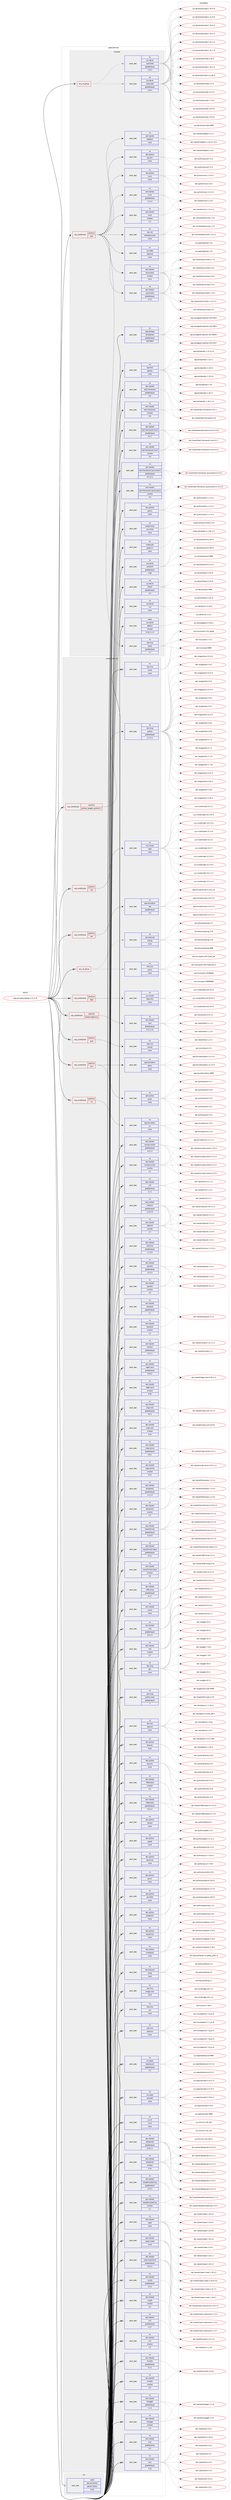 digraph prolog {

# *************
# Graph options
# *************

newrank=true;
concentrate=true;
compound=true;
graph [rankdir=LR,fontname=Helvetica,fontsize=10,ranksep=1.5];#, ranksep=2.5, nodesep=0.2];
edge  [arrowhead=vee];
node  [fontname=Helvetica,fontsize=10];

# **********
# The ebuild
# **********

subgraph cluster_leftcol {
color=gray;
rank=same;
label=<<i>ebuild</i>>;
id [label="app-emulation/ganeti-2.15.2-r6", color=red, width=4, href="../app-emulation/ganeti-2.15.2-r6.svg"];
}

# ****************
# The dependencies
# ****************

subgraph cluster_midcol {
color=gray;
label=<<i>dependencies</i>>;
subgraph cluster_compile {
fillcolor="#eeeeee";
style=filled;
label=<<i>compile</i>>;
subgraph any19441 {
dependency1285447 [label=<<TABLE BORDER="0" CELLBORDER="1" CELLSPACING="0" CELLPADDING="4"><TR><TD CELLPADDING="10">any_of_group</TD></TR></TABLE>>, shape=none, color=red];subgraph pack915511 {
dependency1285448 [label=<<TABLE BORDER="0" CELLBORDER="1" CELLSPACING="0" CELLPADDING="4" WIDTH="220"><TR><TD ROWSPAN="6" CELLPADDING="30">pack_dep</TD></TR><TR><TD WIDTH="110">no</TD></TR><TR><TD>sys-devel</TD></TR><TR><TD>automake</TD></TR><TR><TD>greaterequal</TD></TR><TR><TD>1.16.1</TD></TR></TABLE>>, shape=none, color=blue];
}
dependency1285447:e -> dependency1285448:w [weight=20,style="dotted",arrowhead="oinv"];
subgraph pack915512 {
dependency1285449 [label=<<TABLE BORDER="0" CELLBORDER="1" CELLSPACING="0" CELLPADDING="4" WIDTH="220"><TR><TD ROWSPAN="6" CELLPADDING="30">pack_dep</TD></TR><TR><TD WIDTH="110">no</TD></TR><TR><TD>sys-devel</TD></TR><TR><TD>automake</TD></TR><TR><TD>greaterequal</TD></TR><TR><TD>1.15.1</TD></TR></TABLE>>, shape=none, color=blue];
}
dependency1285447:e -> dependency1285449:w [weight=20,style="dotted",arrowhead="oinv"];
}
id:e -> dependency1285447:w [weight=20,style="solid",arrowhead="vee"];
subgraph cond349967 {
dependency1285450 [label=<<TABLE BORDER="0" CELLBORDER="1" CELLSPACING="0" CELLPADDING="4"><TR><TD ROWSPAN="3" CELLPADDING="10">use_conditional</TD></TR><TR><TD>positive</TD></TR><TR><TD>test</TD></TR></TABLE>>, shape=none, color=red];
subgraph pack915513 {
dependency1285451 [label=<<TABLE BORDER="0" CELLBORDER="1" CELLSPACING="0" CELLPADDING="4" WIDTH="220"><TR><TD ROWSPAN="6" CELLPADDING="30">pack_dep</TD></TR><TR><TD WIDTH="110">no</TD></TR><TR><TD>dev-python</TD></TR><TR><TD>mock</TD></TR><TR><TD>none</TD></TR><TR><TD></TD></TR></TABLE>>, shape=none, color=blue];
}
dependency1285450:e -> dependency1285451:w [weight=20,style="dashed",arrowhead="vee"];
subgraph pack915514 {
dependency1285452 [label=<<TABLE BORDER="0" CELLBORDER="1" CELLSPACING="0" CELLPADDING="4" WIDTH="220"><TR><TD ROWSPAN="6" CELLPADDING="30">pack_dep</TD></TR><TR><TD WIDTH="110">no</TD></TR><TR><TD>dev-python</TD></TR><TR><TD>pyyaml</TD></TR><TR><TD>none</TD></TR><TR><TD></TD></TR></TABLE>>, shape=none, color=blue];
}
dependency1285450:e -> dependency1285452:w [weight=20,style="dashed",arrowhead="vee"];
subgraph pack915515 {
dependency1285453 [label=<<TABLE BORDER="0" CELLBORDER="1" CELLSPACING="0" CELLPADDING="4" WIDTH="220"><TR><TD ROWSPAN="6" CELLPADDING="30">pack_dep</TD></TR><TR><TD WIDTH="110">no</TD></TR><TR><TD>dev-haskell</TD></TR><TR><TD>haddock</TD></TR><TR><TD>none</TD></TR><TR><TD></TD></TR></TABLE>>, shape=none, color=blue];
}
dependency1285450:e -> dependency1285453:w [weight=20,style="dashed",arrowhead="vee"];
subgraph pack915516 {
dependency1285454 [label=<<TABLE BORDER="0" CELLBORDER="1" CELLSPACING="0" CELLPADDING="4" WIDTH="220"><TR><TD ROWSPAN="6" CELLPADDING="30">pack_dep</TD></TR><TR><TD WIDTH="110">no</TD></TR><TR><TD>dev-haskell</TD></TR><TR><TD>hunit</TD></TR><TR><TD>greaterequal</TD></TR><TR><TD>1.2.4.2</TD></TR></TABLE>>, shape=none, color=blue];
}
dependency1285450:e -> dependency1285454:w [weight=20,style="dashed",arrowhead="vee"];
subgraph pack915517 {
dependency1285455 [label=<<TABLE BORDER="0" CELLBORDER="1" CELLSPACING="0" CELLPADDING="4" WIDTH="220"><TR><TD ROWSPAN="6" CELLPADDING="30">pack_dep</TD></TR><TR><TD WIDTH="110">no</TD></TR><TR><TD>dev-haskell</TD></TR><TR><TD>hunit</TD></TR><TR><TD>smaller</TD></TR><TR><TD>1.3</TD></TR></TABLE>>, shape=none, color=blue];
}
dependency1285450:e -> dependency1285455:w [weight=20,style="dashed",arrowhead="vee"];
subgraph pack915518 {
dependency1285456 [label=<<TABLE BORDER="0" CELLBORDER="1" CELLSPACING="0" CELLPADDING="4" WIDTH="220"><TR><TD ROWSPAN="6" CELLPADDING="30">pack_dep</TD></TR><TR><TD WIDTH="110">no</TD></TR><TR><TD>dev-haskell</TD></TR><TR><TD>quickcheck</TD></TR><TR><TD>greaterequal</TD></TR><TR><TD>2.4.2</TD></TR></TABLE>>, shape=none, color=blue];
}
dependency1285450:e -> dependency1285456:w [weight=20,style="dashed",arrowhead="vee"];
subgraph pack915519 {
dependency1285457 [label=<<TABLE BORDER="0" CELLBORDER="1" CELLSPACING="0" CELLPADDING="4" WIDTH="220"><TR><TD ROWSPAN="6" CELLPADDING="30">pack_dep</TD></TR><TR><TD WIDTH="110">no</TD></TR><TR><TD>dev-haskell</TD></TR><TR><TD>quickcheck</TD></TR><TR><TD>smaller</TD></TR><TR><TD>2.8.3</TD></TR></TABLE>>, shape=none, color=blue];
}
dependency1285450:e -> dependency1285457:w [weight=20,style="dashed",arrowhead="vee"];
subgraph pack915520 {
dependency1285458 [label=<<TABLE BORDER="0" CELLBORDER="1" CELLSPACING="0" CELLPADDING="4" WIDTH="220"><TR><TD ROWSPAN="6" CELLPADDING="30">pack_dep</TD></TR><TR><TD WIDTH="110">no</TD></TR><TR><TD>sys-apps</TD></TR><TR><TD>fakeroot</TD></TR><TR><TD>none</TD></TR><TR><TD></TD></TR></TABLE>>, shape=none, color=blue];
}
dependency1285450:e -> dependency1285458:w [weight=20,style="dashed",arrowhead="vee"];
subgraph pack915521 {
dependency1285459 [label=<<TABLE BORDER="0" CELLBORDER="1" CELLSPACING="0" CELLPADDING="4" WIDTH="220"><TR><TD ROWSPAN="6" CELLPADDING="30">pack_dep</TD></TR><TR><TD WIDTH="110">no</TD></TR><TR><TD>net-misc</TD></TR><TR><TD>socat</TD></TR><TR><TD>greaterequal</TD></TR><TR><TD>1.7</TD></TR></TABLE>>, shape=none, color=blue];
}
dependency1285450:e -> dependency1285459:w [weight=20,style="dashed",arrowhead="vee"];
subgraph pack915522 {
dependency1285460 [label=<<TABLE BORDER="0" CELLBORDER="1" CELLSPACING="0" CELLPADDING="4" WIDTH="220"><TR><TD ROWSPAN="6" CELLPADDING="30">pack_dep</TD></TR><TR><TD WIDTH="110">no</TD></TR><TR><TD>dev-util</TD></TR><TR><TD>shelltestrunner</TD></TR><TR><TD>none</TD></TR><TR><TD></TD></TR></TABLE>>, shape=none, color=blue];
}
dependency1285450:e -> dependency1285460:w [weight=20,style="dashed",arrowhead="vee"];
}
id:e -> dependency1285450:w [weight=20,style="solid",arrowhead="vee"];
subgraph pack915523 {
dependency1285461 [label=<<TABLE BORDER="0" CELLBORDER="1" CELLSPACING="0" CELLPADDING="4" WIDTH="220"><TR><TD ROWSPAN="6" CELLPADDING="30">pack_dep</TD></TR><TR><TD WIDTH="110">no</TD></TR><TR><TD>app-portage</TD></TR><TR><TD>elt-patches</TD></TR><TR><TD>greaterequal</TD></TR><TR><TD>20170815</TD></TR></TABLE>>, shape=none, color=blue];
}
id:e -> dependency1285461:w [weight=20,style="solid",arrowhead="vee"];
subgraph pack915524 {
dependency1285462 [label=<<TABLE BORDER="0" CELLBORDER="1" CELLSPACING="0" CELLPADDING="4" WIDTH="220"><TR><TD ROWSPAN="6" CELLPADDING="30">pack_dep</TD></TR><TR><TD WIDTH="110">no</TD></TR><TR><TD>app-text</TD></TR><TR><TD>pandoc</TD></TR><TR><TD>none</TD></TR><TR><TD></TD></TR></TABLE>>, shape=none, color=blue];
}
id:e -> dependency1285462:w [weight=20,style="solid",arrowhead="vee"];
subgraph pack915525 {
dependency1285463 [label=<<TABLE BORDER="0" CELLBORDER="1" CELLSPACING="0" CELLPADDING="4" WIDTH="220"><TR><TD ROWSPAN="6" CELLPADDING="30">pack_dep</TD></TR><TR><TD WIDTH="110">no</TD></TR><TR><TD>dev-haskell</TD></TR><TR><TD>test-framework</TD></TR><TR><TD>greaterequal</TD></TR><TR><TD>0.6</TD></TR></TABLE>>, shape=none, color=blue];
}
id:e -> dependency1285463:w [weight=20,style="solid",arrowhead="vee"];
subgraph pack915526 {
dependency1285464 [label=<<TABLE BORDER="0" CELLBORDER="1" CELLSPACING="0" CELLPADDING="4" WIDTH="220"><TR><TD ROWSPAN="6" CELLPADDING="30">pack_dep</TD></TR><TR><TD WIDTH="110">no</TD></TR><TR><TD>dev-haskell</TD></TR><TR><TD>test-framework</TD></TR><TR><TD>smaller</TD></TR><TR><TD>0.9</TD></TR></TABLE>>, shape=none, color=blue];
}
id:e -> dependency1285464:w [weight=20,style="solid",arrowhead="vee"];
subgraph pack915527 {
dependency1285465 [label=<<TABLE BORDER="0" CELLBORDER="1" CELLSPACING="0" CELLPADDING="4" WIDTH="220"><TR><TD ROWSPAN="6" CELLPADDING="30">pack_dep</TD></TR><TR><TD WIDTH="110">no</TD></TR><TR><TD>dev-haskell</TD></TR><TR><TD>test-framework-hunit</TD></TR><TR><TD>greaterequal</TD></TR><TR><TD>0.2.7</TD></TR></TABLE>>, shape=none, color=blue];
}
id:e -> dependency1285465:w [weight=20,style="solid",arrowhead="vee"];
subgraph pack915528 {
dependency1285466 [label=<<TABLE BORDER="0" CELLBORDER="1" CELLSPACING="0" CELLPADDING="4" WIDTH="220"><TR><TD ROWSPAN="6" CELLPADDING="30">pack_dep</TD></TR><TR><TD WIDTH="110">no</TD></TR><TR><TD>dev-haskell</TD></TR><TR><TD>test-framework-hunit</TD></TR><TR><TD>smaller</TD></TR><TR><TD>0.4</TD></TR></TABLE>>, shape=none, color=blue];
}
id:e -> dependency1285466:w [weight=20,style="solid",arrowhead="vee"];
subgraph pack915529 {
dependency1285467 [label=<<TABLE BORDER="0" CELLBORDER="1" CELLSPACING="0" CELLPADDING="4" WIDTH="220"><TR><TD ROWSPAN="6" CELLPADDING="30">pack_dep</TD></TR><TR><TD WIDTH="110">no</TD></TR><TR><TD>dev-haskell</TD></TR><TR><TD>test-framework-quickcheck2</TD></TR><TR><TD>greaterequal</TD></TR><TR><TD>0.2.12.1</TD></TR></TABLE>>, shape=none, color=blue];
}
id:e -> dependency1285467:w [weight=20,style="solid",arrowhead="vee"];
subgraph pack915530 {
dependency1285468 [label=<<TABLE BORDER="0" CELLBORDER="1" CELLSPACING="0" CELLPADDING="4" WIDTH="220"><TR><TD ROWSPAN="6" CELLPADDING="30">pack_dep</TD></TR><TR><TD WIDTH="110">no</TD></TR><TR><TD>dev-haskell</TD></TR><TR><TD>test-framework-quickcheck2</TD></TR><TR><TD>smaller</TD></TR><TR><TD>0.4</TD></TR></TABLE>>, shape=none, color=blue];
}
id:e -> dependency1285468:w [weight=20,style="solid",arrowhead="vee"];
subgraph pack915531 {
dependency1285469 [label=<<TABLE BORDER="0" CELLBORDER="1" CELLSPACING="0" CELLPADDING="4" WIDTH="220"><TR><TD ROWSPAN="6" CELLPADDING="30">pack_dep</TD></TR><TR><TD WIDTH="110">no</TD></TR><TR><TD>dev-python</TD></TR><TR><TD>sphinx</TD></TR><TR><TD>none</TD></TR><TR><TD></TD></TR></TABLE>>, shape=none, color=blue];
}
id:e -> dependency1285469:w [weight=20,style="solid",arrowhead="vee"];
subgraph pack915532 {
dependency1285470 [label=<<TABLE BORDER="0" CELLBORDER="1" CELLSPACING="0" CELLPADDING="4" WIDTH="220"><TR><TD ROWSPAN="6" CELLPADDING="30">pack_dep</TD></TR><TR><TD WIDTH="110">no</TD></TR><TR><TD>media-fonts</TD></TR><TR><TD>urw-fonts</TD></TR><TR><TD>none</TD></TR><TR><TD></TD></TR></TABLE>>, shape=none, color=blue];
}
id:e -> dependency1285470:w [weight=20,style="solid",arrowhead="vee"];
subgraph pack915533 {
dependency1285471 [label=<<TABLE BORDER="0" CELLBORDER="1" CELLSPACING="0" CELLPADDING="4" WIDTH="220"><TR><TD ROWSPAN="6" CELLPADDING="30">pack_dep</TD></TR><TR><TD WIDTH="110">no</TD></TR><TR><TD>media-gfx</TD></TR><TR><TD>graphviz</TD></TR><TR><TD>none</TD></TR><TR><TD></TD></TR></TABLE>>, shape=none, color=blue];
}
id:e -> dependency1285471:w [weight=20,style="solid",arrowhead="vee"];
subgraph pack915534 {
dependency1285472 [label=<<TABLE BORDER="0" CELLBORDER="1" CELLSPACING="0" CELLPADDING="4" WIDTH="220"><TR><TD ROWSPAN="6" CELLPADDING="30">pack_dep</TD></TR><TR><TD WIDTH="110">no</TD></TR><TR><TD>sys-devel</TD></TR><TR><TD>autoconf</TD></TR><TR><TD>greaterequal</TD></TR><TR><TD>2.69</TD></TR></TABLE>>, shape=none, color=blue];
}
id:e -> dependency1285472:w [weight=20,style="solid",arrowhead="vee"];
subgraph pack915535 {
dependency1285473 [label=<<TABLE BORDER="0" CELLBORDER="1" CELLSPACING="0" CELLPADDING="4" WIDTH="220"><TR><TD ROWSPAN="6" CELLPADDING="30">pack_dep</TD></TR><TR><TD WIDTH="110">no</TD></TR><TR><TD>sys-devel</TD></TR><TR><TD>libtool</TD></TR><TR><TD>greaterequal</TD></TR><TR><TD>2.4</TD></TR></TABLE>>, shape=none, color=blue];
}
id:e -> dependency1285473:w [weight=20,style="solid",arrowhead="vee"];
subgraph pack915536 {
dependency1285474 [label=<<TABLE BORDER="0" CELLBORDER="1" CELLSPACING="0" CELLPADDING="4" WIDTH="220"><TR><TD ROWSPAN="6" CELLPADDING="30">pack_dep</TD></TR><TR><TD WIDTH="110">no</TD></TR><TR><TD>sys-devel</TD></TR><TR><TD>m4</TD></TR><TR><TD>none</TD></TR><TR><TD></TD></TR></TABLE>>, shape=none, color=blue];
}
id:e -> dependency1285474:w [weight=20,style="solid",arrowhead="vee"];
subgraph pack915537 {
dependency1285475 [label=<<TABLE BORDER="0" CELLBORDER="1" CELLSPACING="0" CELLPADDING="4" WIDTH="220"><TR><TD ROWSPAN="6" CELLPADDING="30">pack_dep</TD></TR><TR><TD WIDTH="110">weak</TD></TR><TR><TD>sys-devel</TD></TR><TR><TD>gettext</TD></TR><TR><TD>smaller</TD></TR><TR><TD>0.18.1.1-r3</TD></TR></TABLE>>, shape=none, color=blue];
}
id:e -> dependency1285475:w [weight=20,style="solid",arrowhead="vee"];
}
subgraph cluster_compileandrun {
fillcolor="#eeeeee";
style=filled;
label=<<i>compile and run</i>>;
subgraph any19442 {
dependency1285476 [label=<<TABLE BORDER="0" CELLBORDER="1" CELLSPACING="0" CELLPADDING="4"><TR><TD CELLPADDING="10">any_of_group</TD></TR></TABLE>>, shape=none, color=red];subgraph pack915538 {
dependency1285477 [label=<<TABLE BORDER="0" CELLBORDER="1" CELLSPACING="0" CELLPADDING="4" WIDTH="220"><TR><TD ROWSPAN="6" CELLPADDING="30">pack_dep</TD></TR><TR><TD WIDTH="110">no</TD></TR><TR><TD>net-misc</TD></TR><TR><TD>iputils</TD></TR><TR><TD>none</TD></TR><TR><TD></TD></TR></TABLE>>, shape=none, color=blue];
}
dependency1285476:e -> dependency1285477:w [weight=20,style="dotted",arrowhead="oinv"];
subgraph pack915539 {
dependency1285478 [label=<<TABLE BORDER="0" CELLBORDER="1" CELLSPACING="0" CELLPADDING="4" WIDTH="220"><TR><TD ROWSPAN="6" CELLPADDING="30">pack_dep</TD></TR><TR><TD WIDTH="110">no</TD></TR><TR><TD>net-analyzer</TD></TR><TR><TD>arping</TD></TR><TR><TD>none</TD></TR><TR><TD></TD></TR></TABLE>>, shape=none, color=blue];
}
dependency1285476:e -> dependency1285478:w [weight=20,style="dotted",arrowhead="oinv"];
}
id:e -> dependency1285476:w [weight=20,style="solid",arrowhead="odotvee"];
subgraph cond349968 {
dependency1285479 [label=<<TABLE BORDER="0" CELLBORDER="1" CELLSPACING="0" CELLPADDING="4"><TR><TD ROWSPAN="3" CELLPADDING="10">use_conditional</TD></TR><TR><TD>positive</TD></TR><TR><TD>drbd</TD></TR></TABLE>>, shape=none, color=red];
subgraph pack915540 {
dependency1285480 [label=<<TABLE BORDER="0" CELLBORDER="1" CELLSPACING="0" CELLPADDING="4" WIDTH="220"><TR><TD ROWSPAN="6" CELLPADDING="30">pack_dep</TD></TR><TR><TD WIDTH="110">no</TD></TR><TR><TD>sys-cluster</TD></TR><TR><TD>drbd-utils</TD></TR><TR><TD>none</TD></TR><TR><TD></TD></TR></TABLE>>, shape=none, color=blue];
}
dependency1285479:e -> dependency1285480:w [weight=20,style="dashed",arrowhead="vee"];
}
id:e -> dependency1285479:w [weight=20,style="solid",arrowhead="odotvee"];
subgraph cond349969 {
dependency1285481 [label=<<TABLE BORDER="0" CELLBORDER="1" CELLSPACING="0" CELLPADDING="4"><TR><TD ROWSPAN="3" CELLPADDING="10">use_conditional</TD></TR><TR><TD>positive</TD></TR><TR><TD>haskell-daemons</TD></TR></TABLE>>, shape=none, color=red];
subgraph pack915541 {
dependency1285482 [label=<<TABLE BORDER="0" CELLBORDER="1" CELLSPACING="0" CELLPADDING="4" WIDTH="220"><TR><TD ROWSPAN="6" CELLPADDING="30">pack_dep</TD></TR><TR><TD WIDTH="110">no</TD></TR><TR><TD>dev-haskell</TD></TR><TR><TD>text</TD></TR><TR><TD>greaterequal</TD></TR><TR><TD>0.11.1.13</TD></TR></TABLE>>, shape=none, color=blue];
}
dependency1285481:e -> dependency1285482:w [weight=20,style="dashed",arrowhead="vee"];
}
id:e -> dependency1285481:w [weight=20,style="solid",arrowhead="odotvee"];
subgraph cond349970 {
dependency1285483 [label=<<TABLE BORDER="0" CELLBORDER="1" CELLSPACING="0" CELLPADDING="4"><TR><TD ROWSPAN="3" CELLPADDING="10">use_conditional</TD></TR><TR><TD>positive</TD></TR><TR><TD>ipv6</TD></TR></TABLE>>, shape=none, color=red];
subgraph pack915542 {
dependency1285484 [label=<<TABLE BORDER="0" CELLBORDER="1" CELLSPACING="0" CELLPADDING="4" WIDTH="220"><TR><TD ROWSPAN="6" CELLPADDING="30">pack_dep</TD></TR><TR><TD WIDTH="110">no</TD></TR><TR><TD>net-misc</TD></TR><TR><TD>ndisc6</TD></TR><TR><TD>none</TD></TR><TR><TD></TD></TR></TABLE>>, shape=none, color=blue];
}
dependency1285483:e -> dependency1285484:w [weight=20,style="dashed",arrowhead="vee"];
}
id:e -> dependency1285483:w [weight=20,style="solid",arrowhead="odotvee"];
subgraph cond349971 {
dependency1285485 [label=<<TABLE BORDER="0" CELLBORDER="1" CELLSPACING="0" CELLPADDING="4"><TR><TD ROWSPAN="3" CELLPADDING="10">use_conditional</TD></TR><TR><TD>positive</TD></TR><TR><TD>kvm</TD></TR></TABLE>>, shape=none, color=red];
subgraph pack915543 {
dependency1285486 [label=<<TABLE BORDER="0" CELLBORDER="1" CELLSPACING="0" CELLPADDING="4" WIDTH="220"><TR><TD ROWSPAN="6" CELLPADDING="30">pack_dep</TD></TR><TR><TD WIDTH="110">no</TD></TR><TR><TD>dev-python</TD></TR><TR><TD>psutil</TD></TR><TR><TD>none</TD></TR><TR><TD></TD></TR></TABLE>>, shape=none, color=blue];
}
dependency1285485:e -> dependency1285486:w [weight=20,style="dashed",arrowhead="vee"];
subgraph pack915544 {
dependency1285487 [label=<<TABLE BORDER="0" CELLBORDER="1" CELLSPACING="0" CELLPADDING="4" WIDTH="220"><TR><TD ROWSPAN="6" CELLPADDING="30">pack_dep</TD></TR><TR><TD WIDTH="110">no</TD></TR><TR><TD>app-emulation</TD></TR><TR><TD>qemu</TD></TR><TR><TD>none</TD></TR><TR><TD></TD></TR></TABLE>>, shape=none, color=blue];
}
dependency1285485:e -> dependency1285487:w [weight=20,style="dashed",arrowhead="vee"];
}
id:e -> dependency1285485:w [weight=20,style="solid",arrowhead="odotvee"];
subgraph cond349972 {
dependency1285488 [label=<<TABLE BORDER="0" CELLBORDER="1" CELLSPACING="0" CELLPADDING="4"><TR><TD ROWSPAN="3" CELLPADDING="10">use_conditional</TD></TR><TR><TD>positive</TD></TR><TR><TD>lxc</TD></TR></TABLE>>, shape=none, color=red];
subgraph pack915545 {
dependency1285489 [label=<<TABLE BORDER="0" CELLBORDER="1" CELLSPACING="0" CELLPADDING="4" WIDTH="220"><TR><TD ROWSPAN="6" CELLPADDING="30">pack_dep</TD></TR><TR><TD WIDTH="110">no</TD></TR><TR><TD>app-emulation</TD></TR><TR><TD>lxc</TD></TR><TR><TD>none</TD></TR><TR><TD></TD></TR></TABLE>>, shape=none, color=blue];
}
dependency1285488:e -> dependency1285489:w [weight=20,style="dashed",arrowhead="vee"];
}
id:e -> dependency1285488:w [weight=20,style="solid",arrowhead="odotvee"];
subgraph cond349973 {
dependency1285490 [label=<<TABLE BORDER="0" CELLBORDER="1" CELLSPACING="0" CELLPADDING="4"><TR><TD ROWSPAN="3" CELLPADDING="10">use_conditional</TD></TR><TR><TD>positive</TD></TR><TR><TD>python_targets_python2_7</TD></TR></TABLE>>, shape=none, color=red];
subgraph pack915546 {
dependency1285491 [label=<<TABLE BORDER="0" CELLBORDER="1" CELLSPACING="0" CELLPADDING="4" WIDTH="220"><TR><TD ROWSPAN="6" CELLPADDING="30">pack_dep</TD></TR><TR><TD WIDTH="110">no</TD></TR><TR><TD>dev-lang</TD></TR><TR><TD>python</TD></TR><TR><TD>greaterequal</TD></TR><TR><TD>2.7.5-r2</TD></TR></TABLE>>, shape=none, color=blue];
}
dependency1285490:e -> dependency1285491:w [weight=20,style="dashed",arrowhead="vee"];
}
id:e -> dependency1285490:w [weight=20,style="solid",arrowhead="odotvee"];
subgraph cond349974 {
dependency1285492 [label=<<TABLE BORDER="0" CELLBORDER="1" CELLSPACING="0" CELLPADDING="4"><TR><TD ROWSPAN="3" CELLPADDING="10">use_conditional</TD></TR><TR><TD>positive</TD></TR><TR><TD>rbd</TD></TR></TABLE>>, shape=none, color=red];
subgraph pack915547 {
dependency1285493 [label=<<TABLE BORDER="0" CELLBORDER="1" CELLSPACING="0" CELLPADDING="4" WIDTH="220"><TR><TD ROWSPAN="6" CELLPADDING="30">pack_dep</TD></TR><TR><TD WIDTH="110">no</TD></TR><TR><TD>sys-cluster</TD></TR><TR><TD>ceph</TD></TR><TR><TD>none</TD></TR><TR><TD></TD></TR></TABLE>>, shape=none, color=blue];
}
dependency1285492:e -> dependency1285493:w [weight=20,style="dashed",arrowhead="vee"];
}
id:e -> dependency1285492:w [weight=20,style="solid",arrowhead="odotvee"];
subgraph cond349975 {
dependency1285494 [label=<<TABLE BORDER="0" CELLBORDER="1" CELLSPACING="0" CELLPADDING="4"><TR><TD ROWSPAN="3" CELLPADDING="10">use_conditional</TD></TR><TR><TD>positive</TD></TR><TR><TD>xen</TD></TR></TABLE>>, shape=none, color=red];
subgraph pack915548 {
dependency1285495 [label=<<TABLE BORDER="0" CELLBORDER="1" CELLSPACING="0" CELLPADDING="4" WIDTH="220"><TR><TD ROWSPAN="6" CELLPADDING="30">pack_dep</TD></TR><TR><TD WIDTH="110">no</TD></TR><TR><TD>app-emulation</TD></TR><TR><TD>xen</TD></TR><TR><TD>greaterequal</TD></TR><TR><TD>3.0</TD></TR></TABLE>>, shape=none, color=blue];
}
dependency1285494:e -> dependency1285495:w [weight=20,style="dashed",arrowhead="vee"];
}
id:e -> dependency1285494:w [weight=20,style="solid",arrowhead="odotvee"];
subgraph pack915549 {
dependency1285496 [label=<<TABLE BORDER="0" CELLBORDER="1" CELLSPACING="0" CELLPADDING="4" WIDTH="220"><TR><TD ROWSPAN="6" CELLPADDING="30">pack_dep</TD></TR><TR><TD WIDTH="110">no</TD></TR><TR><TD>dev-haskell</TD></TR><TR><TD>attoparsec</TD></TR><TR><TD>greaterequal</TD></TR><TR><TD>0.10.1.1</TD></TR></TABLE>>, shape=none, color=blue];
}
id:e -> dependency1285496:w [weight=20,style="solid",arrowhead="odotvee"];
subgraph pack915550 {
dependency1285497 [label=<<TABLE BORDER="0" CELLBORDER="1" CELLSPACING="0" CELLPADDING="4" WIDTH="220"><TR><TD ROWSPAN="6" CELLPADDING="30">pack_dep</TD></TR><TR><TD WIDTH="110">no</TD></TR><TR><TD>dev-haskell</TD></TR><TR><TD>attoparsec</TD></TR><TR><TD>smaller</TD></TR><TR><TD>0.14</TD></TR></TABLE>>, shape=none, color=blue];
}
id:e -> dependency1285497:w [weight=20,style="solid",arrowhead="odotvee"];
subgraph pack915551 {
dependency1285498 [label=<<TABLE BORDER="0" CELLBORDER="1" CELLSPACING="0" CELLPADDING="4" WIDTH="220"><TR><TD ROWSPAN="6" CELLPADDING="30">pack_dep</TD></TR><TR><TD WIDTH="110">no</TD></TR><TR><TD>dev-haskell</TD></TR><TR><TD>base64-bytestring</TD></TR><TR><TD>greaterequal</TD></TR><TR><TD>1.0.0.1</TD></TR></TABLE>>, shape=none, color=blue];
}
id:e -> dependency1285498:w [weight=20,style="solid",arrowhead="odotvee"];
subgraph pack915552 {
dependency1285499 [label=<<TABLE BORDER="0" CELLBORDER="1" CELLSPACING="0" CELLPADDING="4" WIDTH="220"><TR><TD ROWSPAN="6" CELLPADDING="30">pack_dep</TD></TR><TR><TD WIDTH="110">no</TD></TR><TR><TD>dev-haskell</TD></TR><TR><TD>base64-bytestring</TD></TR><TR><TD>smaller</TD></TR><TR><TD>1.1</TD></TR></TABLE>>, shape=none, color=blue];
}
id:e -> dependency1285499:w [weight=20,style="solid",arrowhead="odotvee"];
subgraph pack915553 {
dependency1285500 [label=<<TABLE BORDER="0" CELLBORDER="1" CELLSPACING="0" CELLPADDING="4" WIDTH="220"><TR><TD ROWSPAN="6" CELLPADDING="30">pack_dep</TD></TR><TR><TD WIDTH="110">no</TD></TR><TR><TD>dev-haskell</TD></TR><TR><TD>cabal</TD></TR><TR><TD>none</TD></TR><TR><TD></TD></TR></TABLE>>, shape=none, color=blue];
}
id:e -> dependency1285500:w [weight=20,style="solid",arrowhead="odotvee"];
subgraph pack915554 {
dependency1285501 [label=<<TABLE BORDER="0" CELLBORDER="1" CELLSPACING="0" CELLPADDING="4" WIDTH="220"><TR><TD ROWSPAN="6" CELLPADDING="30">pack_dep</TD></TR><TR><TD WIDTH="110">no</TD></TR><TR><TD>dev-haskell</TD></TR><TR><TD>cabal-install</TD></TR><TR><TD>none</TD></TR><TR><TD></TD></TR></TABLE>>, shape=none, color=blue];
}
id:e -> dependency1285501:w [weight=20,style="solid",arrowhead="odotvee"];
subgraph pack915555 {
dependency1285502 [label=<<TABLE BORDER="0" CELLBORDER="1" CELLSPACING="0" CELLPADDING="4" WIDTH="220"><TR><TD ROWSPAN="6" CELLPADDING="30">pack_dep</TD></TR><TR><TD WIDTH="110">no</TD></TR><TR><TD>dev-haskell</TD></TR><TR><TD>case-insensitive</TD></TR><TR><TD>greaterequal</TD></TR><TR><TD>0.4.0.1</TD></TR></TABLE>>, shape=none, color=blue];
}
id:e -> dependency1285502:w [weight=20,style="solid",arrowhead="odotvee"];
subgraph pack915556 {
dependency1285503 [label=<<TABLE BORDER="0" CELLBORDER="1" CELLSPACING="0" CELLPADDING="4" WIDTH="220"><TR><TD ROWSPAN="6" CELLPADDING="30">pack_dep</TD></TR><TR><TD WIDTH="110">no</TD></TR><TR><TD>dev-haskell</TD></TR><TR><TD>crypto</TD></TR><TR><TD>greaterequal</TD></TR><TR><TD>4.2.4</TD></TR></TABLE>>, shape=none, color=blue];
}
id:e -> dependency1285503:w [weight=20,style="solid",arrowhead="odotvee"];
subgraph pack915557 {
dependency1285504 [label=<<TABLE BORDER="0" CELLBORDER="1" CELLSPACING="0" CELLPADDING="4" WIDTH="220"><TR><TD ROWSPAN="6" CELLPADDING="30">pack_dep</TD></TR><TR><TD WIDTH="110">no</TD></TR><TR><TD>dev-haskell</TD></TR><TR><TD>crypto</TD></TR><TR><TD>smaller</TD></TR><TR><TD>4.3</TD></TR></TABLE>>, shape=none, color=blue];
}
id:e -> dependency1285504:w [weight=20,style="solid",arrowhead="odotvee"];
subgraph pack915558 {
dependency1285505 [label=<<TABLE BORDER="0" CELLBORDER="1" CELLSPACING="0" CELLPADDING="4" WIDTH="220"><TR><TD ROWSPAN="6" CELLPADDING="30">pack_dep</TD></TR><TR><TD WIDTH="110">no</TD></TR><TR><TD>dev-haskell</TD></TR><TR><TD>curl</TD></TR><TR><TD>greaterequal</TD></TR><TR><TD>1.3.7</TD></TR></TABLE>>, shape=none, color=blue];
}
id:e -> dependency1285505:w [weight=20,style="solid",arrowhead="odotvee"];
subgraph pack915559 {
dependency1285506 [label=<<TABLE BORDER="0" CELLBORDER="1" CELLSPACING="0" CELLPADDING="4" WIDTH="220"><TR><TD ROWSPAN="6" CELLPADDING="30">pack_dep</TD></TR><TR><TD WIDTH="110">no</TD></TR><TR><TD>dev-haskell</TD></TR><TR><TD>curl</TD></TR><TR><TD>smaller</TD></TR><TR><TD>1.4</TD></TR></TABLE>>, shape=none, color=blue];
}
id:e -> dependency1285506:w [weight=20,style="solid",arrowhead="odotvee"];
subgraph pack915560 {
dependency1285507 [label=<<TABLE BORDER="0" CELLBORDER="1" CELLSPACING="0" CELLPADDING="4" WIDTH="220"><TR><TD ROWSPAN="6" CELLPADDING="30">pack_dep</TD></TR><TR><TD WIDTH="110">no</TD></TR><TR><TD>dev-haskell</TD></TR><TR><TD>hinotify</TD></TR><TR><TD>greaterequal</TD></TR><TR><TD>0.3.2</TD></TR></TABLE>>, shape=none, color=blue];
}
id:e -> dependency1285507:w [weight=20,style="solid",arrowhead="odotvee"];
subgraph pack915561 {
dependency1285508 [label=<<TABLE BORDER="0" CELLBORDER="1" CELLSPACING="0" CELLPADDING="4" WIDTH="220"><TR><TD ROWSPAN="6" CELLPADDING="30">pack_dep</TD></TR><TR><TD WIDTH="110">no</TD></TR><TR><TD>dev-haskell</TD></TR><TR><TD>hinotify</TD></TR><TR><TD>smaller</TD></TR><TR><TD>0.4</TD></TR></TABLE>>, shape=none, color=blue];
}
id:e -> dependency1285508:w [weight=20,style="solid",arrowhead="odotvee"];
subgraph pack915562 {
dependency1285509 [label=<<TABLE BORDER="0" CELLBORDER="1" CELLSPACING="0" CELLPADDING="4" WIDTH="220"><TR><TD ROWSPAN="6" CELLPADDING="30">pack_dep</TD></TR><TR><TD WIDTH="110">no</TD></TR><TR><TD>dev-haskell</TD></TR><TR><TD>hslogger</TD></TR><TR><TD>greaterequal</TD></TR><TR><TD>1.1.4</TD></TR></TABLE>>, shape=none, color=blue];
}
id:e -> dependency1285509:w [weight=20,style="solid",arrowhead="odotvee"];
subgraph pack915563 {
dependency1285510 [label=<<TABLE BORDER="0" CELLBORDER="1" CELLSPACING="0" CELLPADDING="4" WIDTH="220"><TR><TD ROWSPAN="6" CELLPADDING="30">pack_dep</TD></TR><TR><TD WIDTH="110">no</TD></TR><TR><TD>dev-haskell</TD></TR><TR><TD>hslogger</TD></TR><TR><TD>smaller</TD></TR><TR><TD>1.3</TD></TR></TABLE>>, shape=none, color=blue];
}
id:e -> dependency1285510:w [weight=20,style="solid",arrowhead="odotvee"];
subgraph pack915564 {
dependency1285511 [label=<<TABLE BORDER="0" CELLBORDER="1" CELLSPACING="0" CELLPADDING="4" WIDTH="220"><TR><TD ROWSPAN="6" CELLPADDING="30">pack_dep</TD></TR><TR><TD WIDTH="110">no</TD></TR><TR><TD>dev-haskell</TD></TR><TR><TD>json</TD></TR><TR><TD>greaterequal</TD></TR><TR><TD>0.5</TD></TR></TABLE>>, shape=none, color=blue];
}
id:e -> dependency1285511:w [weight=20,style="solid",arrowhead="odotvee"];
subgraph pack915565 {
dependency1285512 [label=<<TABLE BORDER="0" CELLBORDER="1" CELLSPACING="0" CELLPADDING="4" WIDTH="220"><TR><TD ROWSPAN="6" CELLPADDING="30">pack_dep</TD></TR><TR><TD WIDTH="110">no</TD></TR><TR><TD>dev-haskell</TD></TR><TR><TD>lens</TD></TR><TR><TD>greaterequal</TD></TR><TR><TD>3.10</TD></TR></TABLE>>, shape=none, color=blue];
}
id:e -> dependency1285512:w [weight=20,style="solid",arrowhead="odotvee"];
subgraph pack915566 {
dependency1285513 [label=<<TABLE BORDER="0" CELLBORDER="1" CELLSPACING="0" CELLPADDING="4" WIDTH="220"><TR><TD ROWSPAN="6" CELLPADDING="30">pack_dep</TD></TR><TR><TD WIDTH="110">no</TD></TR><TR><TD>dev-haskell</TD></TR><TR><TD>lifted-base</TD></TR><TR><TD>greaterequal</TD></TR><TR><TD>0.2.0.3</TD></TR></TABLE>>, shape=none, color=blue];
}
id:e -> dependency1285513:w [weight=20,style="solid",arrowhead="odotvee"];
subgraph pack915567 {
dependency1285514 [label=<<TABLE BORDER="0" CELLBORDER="1" CELLSPACING="0" CELLPADDING="4" WIDTH="220"><TR><TD ROWSPAN="6" CELLPADDING="30">pack_dep</TD></TR><TR><TD WIDTH="110">no</TD></TR><TR><TD>dev-haskell</TD></TR><TR><TD>lifted-base</TD></TR><TR><TD>smaller</TD></TR><TR><TD>0.3</TD></TR></TABLE>>, shape=none, color=blue];
}
id:e -> dependency1285514:w [weight=20,style="solid",arrowhead="odotvee"];
subgraph pack915568 {
dependency1285515 [label=<<TABLE BORDER="0" CELLBORDER="1" CELLSPACING="0" CELLPADDING="4" WIDTH="220"><TR><TD ROWSPAN="6" CELLPADDING="30">pack_dep</TD></TR><TR><TD WIDTH="110">no</TD></TR><TR><TD>dev-haskell</TD></TR><TR><TD>monad-control</TD></TR><TR><TD>greaterequal</TD></TR><TR><TD>0.3.1.3</TD></TR></TABLE>>, shape=none, color=blue];
}
id:e -> dependency1285515:w [weight=20,style="solid",arrowhead="odotvee"];
subgraph pack915569 {
dependency1285516 [label=<<TABLE BORDER="0" CELLBORDER="1" CELLSPACING="0" CELLPADDING="4" WIDTH="220"><TR><TD ROWSPAN="6" CELLPADDING="30">pack_dep</TD></TR><TR><TD WIDTH="110">no</TD></TR><TR><TD>dev-haskell</TD></TR><TR><TD>monad-control</TD></TR><TR><TD>smaller</TD></TR><TR><TD>1.1</TD></TR></TABLE>>, shape=none, color=blue];
}
id:e -> dependency1285516:w [weight=20,style="solid",arrowhead="odotvee"];
subgraph pack915570 {
dependency1285517 [label=<<TABLE BORDER="0" CELLBORDER="1" CELLSPACING="0" CELLPADDING="4" WIDTH="220"><TR><TD ROWSPAN="6" CELLPADDING="30">pack_dep</TD></TR><TR><TD WIDTH="110">no</TD></TR><TR><TD>dev-haskell</TD></TR><TR><TD>mtl</TD></TR><TR><TD>greaterequal</TD></TR><TR><TD>2.1.1</TD></TR></TABLE>>, shape=none, color=blue];
}
id:e -> dependency1285517:w [weight=20,style="solid",arrowhead="odotvee"];
subgraph pack915571 {
dependency1285518 [label=<<TABLE BORDER="0" CELLBORDER="1" CELLSPACING="0" CELLPADDING="4" WIDTH="220"><TR><TD ROWSPAN="6" CELLPADDING="30">pack_dep</TD></TR><TR><TD WIDTH="110">no</TD></TR><TR><TD>dev-haskell</TD></TR><TR><TD>network</TD></TR><TR><TD>greaterequal</TD></TR><TR><TD>2.3.0.13</TD></TR></TABLE>>, shape=none, color=blue];
}
id:e -> dependency1285518:w [weight=20,style="solid",arrowhead="odotvee"];
subgraph pack915572 {
dependency1285519 [label=<<TABLE BORDER="0" CELLBORDER="1" CELLSPACING="0" CELLPADDING="4" WIDTH="220"><TR><TD ROWSPAN="6" CELLPADDING="30">pack_dep</TD></TR><TR><TD WIDTH="110">no</TD></TR><TR><TD>dev-haskell</TD></TR><TR><TD>network</TD></TR><TR><TD>smaller</TD></TR><TR><TD>2.7</TD></TR></TABLE>>, shape=none, color=blue];
}
id:e -> dependency1285519:w [weight=20,style="solid",arrowhead="odotvee"];
subgraph pack915573 {
dependency1285520 [label=<<TABLE BORDER="0" CELLBORDER="1" CELLSPACING="0" CELLPADDING="4" WIDTH="220"><TR><TD ROWSPAN="6" CELLPADDING="30">pack_dep</TD></TR><TR><TD WIDTH="110">no</TD></TR><TR><TD>dev-haskell</TD></TR><TR><TD>old-time</TD></TR><TR><TD>greaterequal</TD></TR><TR><TD>1.1.0.0</TD></TR></TABLE>>, shape=none, color=blue];
}
id:e -> dependency1285520:w [weight=20,style="solid",arrowhead="odotvee"];
subgraph pack915574 {
dependency1285521 [label=<<TABLE BORDER="0" CELLBORDER="1" CELLSPACING="0" CELLPADDING="4" WIDTH="220"><TR><TD ROWSPAN="6" CELLPADDING="30">pack_dep</TD></TR><TR><TD WIDTH="110">no</TD></TR><TR><TD>dev-haskell</TD></TR><TR><TD>parallel</TD></TR><TR><TD>greaterequal</TD></TR><TR><TD>3.2.0.2</TD></TR></TABLE>>, shape=none, color=blue];
}
id:e -> dependency1285521:w [weight=20,style="solid",arrowhead="odotvee"];
subgraph pack915575 {
dependency1285522 [label=<<TABLE BORDER="0" CELLBORDER="1" CELLSPACING="0" CELLPADDING="4" WIDTH="220"><TR><TD ROWSPAN="6" CELLPADDING="30">pack_dep</TD></TR><TR><TD WIDTH="110">no</TD></TR><TR><TD>dev-haskell</TD></TR><TR><TD>parallel</TD></TR><TR><TD>smaller</TD></TR><TR><TD>3.3</TD></TR></TABLE>>, shape=none, color=blue];
}
id:e -> dependency1285522:w [weight=20,style="solid",arrowhead="odotvee"];
subgraph pack915576 {
dependency1285523 [label=<<TABLE BORDER="0" CELLBORDER="1" CELLSPACING="0" CELLPADDING="4" WIDTH="220"><TR><TD ROWSPAN="6" CELLPADDING="30">pack_dep</TD></TR><TR><TD WIDTH="110">no</TD></TR><TR><TD>dev-haskell</TD></TR><TR><TD>psqueue</TD></TR><TR><TD>greaterequal</TD></TR><TR><TD>1.1</TD></TR></TABLE>>, shape=none, color=blue];
}
id:e -> dependency1285523:w [weight=20,style="solid",arrowhead="odotvee"];
subgraph pack915577 {
dependency1285524 [label=<<TABLE BORDER="0" CELLBORDER="1" CELLSPACING="0" CELLPADDING="4" WIDTH="220"><TR><TD ROWSPAN="6" CELLPADDING="30">pack_dep</TD></TR><TR><TD WIDTH="110">no</TD></TR><TR><TD>dev-haskell</TD></TR><TR><TD>psqueue</TD></TR><TR><TD>smaller</TD></TR><TR><TD>1.2</TD></TR></TABLE>>, shape=none, color=blue];
}
id:e -> dependency1285524:w [weight=20,style="solid",arrowhead="odotvee"];
subgraph pack915578 {
dependency1285525 [label=<<TABLE BORDER="0" CELLBORDER="1" CELLSPACING="0" CELLPADDING="4" WIDTH="220"><TR><TD ROWSPAN="6" CELLPADDING="30">pack_dep</TD></TR><TR><TD WIDTH="110">no</TD></TR><TR><TD>dev-haskell</TD></TR><TR><TD>random</TD></TR><TR><TD>greaterequal</TD></TR><TR><TD>1.0.1.1</TD></TR></TABLE>>, shape=none, color=blue];
}
id:e -> dependency1285525:w [weight=20,style="solid",arrowhead="odotvee"];
subgraph pack915579 {
dependency1285526 [label=<<TABLE BORDER="0" CELLBORDER="1" CELLSPACING="0" CELLPADDING="4" WIDTH="220"><TR><TD ROWSPAN="6" CELLPADDING="30">pack_dep</TD></TR><TR><TD WIDTH="110">no</TD></TR><TR><TD>dev-haskell</TD></TR><TR><TD>regex-pcre</TD></TR><TR><TD>greaterequal</TD></TR><TR><TD>0.94.2</TD></TR></TABLE>>, shape=none, color=blue];
}
id:e -> dependency1285526:w [weight=20,style="solid",arrowhead="odotvee"];
subgraph pack915580 {
dependency1285527 [label=<<TABLE BORDER="0" CELLBORDER="1" CELLSPACING="0" CELLPADDING="4" WIDTH="220"><TR><TD ROWSPAN="6" CELLPADDING="30">pack_dep</TD></TR><TR><TD WIDTH="110">no</TD></TR><TR><TD>dev-haskell</TD></TR><TR><TD>regex-pcre</TD></TR><TR><TD>smaller</TD></TR><TR><TD>0.95</TD></TR></TABLE>>, shape=none, color=blue];
}
id:e -> dependency1285527:w [weight=20,style="solid",arrowhead="odotvee"];
subgraph pack915581 {
dependency1285528 [label=<<TABLE BORDER="0" CELLBORDER="1" CELLSPACING="0" CELLPADDING="4" WIDTH="220"><TR><TD ROWSPAN="6" CELLPADDING="30">pack_dep</TD></TR><TR><TD WIDTH="110">no</TD></TR><TR><TD>dev-haskell</TD></TR><TR><TD>snap-core</TD></TR><TR><TD>greaterequal</TD></TR><TR><TD>0.8.1</TD></TR></TABLE>>, shape=none, color=blue];
}
id:e -> dependency1285528:w [weight=20,style="solid",arrowhead="odotvee"];
subgraph pack915582 {
dependency1285529 [label=<<TABLE BORDER="0" CELLBORDER="1" CELLSPACING="0" CELLPADDING="4" WIDTH="220"><TR><TD ROWSPAN="6" CELLPADDING="30">pack_dep</TD></TR><TR><TD WIDTH="110">no</TD></TR><TR><TD>dev-haskell</TD></TR><TR><TD>snap-core</TD></TR><TR><TD>smaller</TD></TR><TR><TD>0.10</TD></TR></TABLE>>, shape=none, color=blue];
}
id:e -> dependency1285529:w [weight=20,style="solid",arrowhead="odotvee"];
subgraph pack915583 {
dependency1285530 [label=<<TABLE BORDER="0" CELLBORDER="1" CELLSPACING="0" CELLPADDING="4" WIDTH="220"><TR><TD ROWSPAN="6" CELLPADDING="30">pack_dep</TD></TR><TR><TD WIDTH="110">no</TD></TR><TR><TD>dev-haskell</TD></TR><TR><TD>snap-server</TD></TR><TR><TD>greaterequal</TD></TR><TR><TD>0.8.1</TD></TR></TABLE>>, shape=none, color=blue];
}
id:e -> dependency1285530:w [weight=20,style="solid",arrowhead="odotvee"];
subgraph pack915584 {
dependency1285531 [label=<<TABLE BORDER="0" CELLBORDER="1" CELLSPACING="0" CELLPADDING="4" WIDTH="220"><TR><TD ROWSPAN="6" CELLPADDING="30">pack_dep</TD></TR><TR><TD WIDTH="110">no</TD></TR><TR><TD>dev-haskell</TD></TR><TR><TD>snap-server</TD></TR><TR><TD>smaller</TD></TR><TR><TD>0.10</TD></TR></TABLE>>, shape=none, color=blue];
}
id:e -> dependency1285531:w [weight=20,style="solid",arrowhead="odotvee"];
subgraph pack915585 {
dependency1285532 [label=<<TABLE BORDER="0" CELLBORDER="1" CELLSPACING="0" CELLPADDING="4" WIDTH="220"><TR><TD ROWSPAN="6" CELLPADDING="30">pack_dep</TD></TR><TR><TD WIDTH="110">no</TD></TR><TR><TD>dev-haskell</TD></TR><TR><TD>temporary</TD></TR><TR><TD>greaterequal</TD></TR><TR><TD>1.1.2.3</TD></TR></TABLE>>, shape=none, color=blue];
}
id:e -> dependency1285532:w [weight=20,style="solid",arrowhead="odotvee"];
subgraph pack915586 {
dependency1285533 [label=<<TABLE BORDER="0" CELLBORDER="1" CELLSPACING="0" CELLPADDING="4" WIDTH="220"><TR><TD ROWSPAN="6" CELLPADDING="30">pack_dep</TD></TR><TR><TD WIDTH="110">no</TD></TR><TR><TD>dev-haskell</TD></TR><TR><TD>temporary</TD></TR><TR><TD>smaller</TD></TR><TR><TD>1.3</TD></TR></TABLE>>, shape=none, color=blue];
}
id:e -> dependency1285533:w [weight=20,style="solid",arrowhead="odotvee"];
subgraph pack915587 {
dependency1285534 [label=<<TABLE BORDER="0" CELLBORDER="1" CELLSPACING="0" CELLPADDING="4" WIDTH="220"><TR><TD ROWSPAN="6" CELLPADDING="30">pack_dep</TD></TR><TR><TD WIDTH="110">no</TD></TR><TR><TD>dev-haskell</TD></TR><TR><TD>transformers</TD></TR><TR><TD>greaterequal</TD></TR><TR><TD>0.3.0.0</TD></TR></TABLE>>, shape=none, color=blue];
}
id:e -> dependency1285534:w [weight=20,style="solid",arrowhead="odotvee"];
subgraph pack915588 {
dependency1285535 [label=<<TABLE BORDER="0" CELLBORDER="1" CELLSPACING="0" CELLPADDING="4" WIDTH="220"><TR><TD ROWSPAN="6" CELLPADDING="30">pack_dep</TD></TR><TR><TD WIDTH="110">no</TD></TR><TR><TD>dev-haskell</TD></TR><TR><TD>transformers-base</TD></TR><TR><TD>greaterequal</TD></TR><TR><TD>0.4.1</TD></TR></TABLE>>, shape=none, color=blue];
}
id:e -> dependency1285535:w [weight=20,style="solid",arrowhead="odotvee"];
subgraph pack915589 {
dependency1285536 [label=<<TABLE BORDER="0" CELLBORDER="1" CELLSPACING="0" CELLPADDING="4" WIDTH="220"><TR><TD ROWSPAN="6" CELLPADDING="30">pack_dep</TD></TR><TR><TD WIDTH="110">no</TD></TR><TR><TD>dev-haskell</TD></TR><TR><TD>transformers-base</TD></TR><TR><TD>smaller</TD></TR><TR><TD>0.5</TD></TR></TABLE>>, shape=none, color=blue];
}
id:e -> dependency1285536:w [weight=20,style="solid",arrowhead="odotvee"];
subgraph pack915590 {
dependency1285537 [label=<<TABLE BORDER="0" CELLBORDER="1" CELLSPACING="0" CELLPADDING="4" WIDTH="220"><TR><TD ROWSPAN="6" CELLPADDING="30">pack_dep</TD></TR><TR><TD WIDTH="110">no</TD></TR><TR><TD>dev-haskell</TD></TR><TR><TD>utf8-string</TD></TR><TR><TD>greaterequal</TD></TR><TR><TD>0.3.7</TD></TR></TABLE>>, shape=none, color=blue];
}
id:e -> dependency1285537:w [weight=20,style="solid",arrowhead="odotvee"];
subgraph pack915591 {
dependency1285538 [label=<<TABLE BORDER="0" CELLBORDER="1" CELLSPACING="0" CELLPADDING="4" WIDTH="220"><TR><TD ROWSPAN="6" CELLPADDING="30">pack_dep</TD></TR><TR><TD WIDTH="110">no</TD></TR><TR><TD>dev-haskell</TD></TR><TR><TD>vector</TD></TR><TR><TD>none</TD></TR><TR><TD></TD></TR></TABLE>>, shape=none, color=blue];
}
id:e -> dependency1285538:w [weight=20,style="solid",arrowhead="odotvee"];
subgraph pack915592 {
dependency1285539 [label=<<TABLE BORDER="0" CELLBORDER="1" CELLSPACING="0" CELLPADDING="4" WIDTH="220"><TR><TD ROWSPAN="6" CELLPADDING="30">pack_dep</TD></TR><TR><TD WIDTH="110">no</TD></TR><TR><TD>dev-haskell</TD></TR><TR><TD>zlib</TD></TR><TR><TD>greaterequal</TD></TR><TR><TD>0.5.3.3</TD></TR></TABLE>>, shape=none, color=blue];
}
id:e -> dependency1285539:w [weight=20,style="solid",arrowhead="odotvee"];
subgraph pack915593 {
dependency1285540 [label=<<TABLE BORDER="0" CELLBORDER="1" CELLSPACING="0" CELLPADDING="4" WIDTH="220"><TR><TD ROWSPAN="6" CELLPADDING="30">pack_dep</TD></TR><TR><TD WIDTH="110">no</TD></TR><TR><TD>dev-haskell</TD></TR><TR><TD>zlib</TD></TR><TR><TD>smaller</TD></TR><TR><TD>0.7</TD></TR></TABLE>>, shape=none, color=blue];
}
id:e -> dependency1285540:w [weight=20,style="solid",arrowhead="odotvee"];
subgraph pack915594 {
dependency1285541 [label=<<TABLE BORDER="0" CELLBORDER="1" CELLSPACING="0" CELLPADDING="4" WIDTH="220"><TR><TD ROWSPAN="6" CELLPADDING="30">pack_dep</TD></TR><TR><TD WIDTH="110">no</TD></TR><TR><TD>dev-lang</TD></TR><TR><TD>ghc</TD></TR><TR><TD>none</TD></TR><TR><TD></TD></TR></TABLE>>, shape=none, color=blue];
}
id:e -> dependency1285541:w [weight=20,style="solid",arrowhead="odotvee"];
subgraph pack915595 {
dependency1285542 [label=<<TABLE BORDER="0" CELLBORDER="1" CELLSPACING="0" CELLPADDING="4" WIDTH="220"><TR><TD ROWSPAN="6" CELLPADDING="30">pack_dep</TD></TR><TR><TD WIDTH="110">no</TD></TR><TR><TD>dev-lang</TD></TR><TR><TD>python-exec</TD></TR><TR><TD>greaterequal</TD></TR><TR><TD>2</TD></TR></TABLE>>, shape=none, color=blue];
}
id:e -> dependency1285542:w [weight=20,style="solid",arrowhead="odotvee"];
subgraph pack915596 {
dependency1285543 [label=<<TABLE BORDER="0" CELLBORDER="1" CELLSPACING="0" CELLPADDING="4" WIDTH="220"><TR><TD ROWSPAN="6" CELLPADDING="30">pack_dep</TD></TR><TR><TD WIDTH="110">no</TD></TR><TR><TD>dev-libs</TD></TR><TR><TD>openssl</TD></TR><TR><TD>none</TD></TR><TR><TD></TD></TR></TABLE>>, shape=none, color=blue];
}
id:e -> dependency1285543:w [weight=20,style="solid",arrowhead="odotvee"];
subgraph pack915597 {
dependency1285544 [label=<<TABLE BORDER="0" CELLBORDER="1" CELLSPACING="0" CELLPADDING="4" WIDTH="220"><TR><TD ROWSPAN="6" CELLPADDING="30">pack_dep</TD></TR><TR><TD WIDTH="110">no</TD></TR><TR><TD>dev-python</TD></TR><TR><TD>bitarray</TD></TR><TR><TD>none</TD></TR><TR><TD></TD></TR></TABLE>>, shape=none, color=blue];
}
id:e -> dependency1285544:w [weight=20,style="solid",arrowhead="odotvee"];
subgraph pack915598 {
dependency1285545 [label=<<TABLE BORDER="0" CELLBORDER="1" CELLSPACING="0" CELLPADDING="4" WIDTH="220"><TR><TD ROWSPAN="6" CELLPADDING="30">pack_dep</TD></TR><TR><TD WIDTH="110">no</TD></TR><TR><TD>dev-python</TD></TR><TR><TD>docutils</TD></TR><TR><TD>none</TD></TR><TR><TD></TD></TR></TABLE>>, shape=none, color=blue];
}
id:e -> dependency1285545:w [weight=20,style="solid",arrowhead="odotvee"];
subgraph pack915599 {
dependency1285546 [label=<<TABLE BORDER="0" CELLBORDER="1" CELLSPACING="0" CELLPADDING="4" WIDTH="220"><TR><TD ROWSPAN="6" CELLPADDING="30">pack_dep</TD></TR><TR><TD WIDTH="110">no</TD></TR><TR><TD>dev-python</TD></TR><TR><TD>fdsend</TD></TR><TR><TD>none</TD></TR><TR><TD></TD></TR></TABLE>>, shape=none, color=blue];
}
id:e -> dependency1285546:w [weight=20,style="solid",arrowhead="odotvee"];
subgraph pack915600 {
dependency1285547 [label=<<TABLE BORDER="0" CELLBORDER="1" CELLSPACING="0" CELLPADDING="4" WIDTH="220"><TR><TD ROWSPAN="6" CELLPADDING="30">pack_dep</TD></TR><TR><TD WIDTH="110">no</TD></TR><TR><TD>dev-python</TD></TR><TR><TD>ipaddr</TD></TR><TR><TD>none</TD></TR><TR><TD></TD></TR></TABLE>>, shape=none, color=blue];
}
id:e -> dependency1285547:w [weight=20,style="solid",arrowhead="odotvee"];
subgraph pack915601 {
dependency1285548 [label=<<TABLE BORDER="0" CELLBORDER="1" CELLSPACING="0" CELLPADDING="4" WIDTH="220"><TR><TD ROWSPAN="6" CELLPADDING="30">pack_dep</TD></TR><TR><TD WIDTH="110">no</TD></TR><TR><TD>dev-python</TD></TR><TR><TD>paramiko</TD></TR><TR><TD>none</TD></TR><TR><TD></TD></TR></TABLE>>, shape=none, color=blue];
}
id:e -> dependency1285548:w [weight=20,style="solid",arrowhead="odotvee"];
subgraph pack915602 {
dependency1285549 [label=<<TABLE BORDER="0" CELLBORDER="1" CELLSPACING="0" CELLPADDING="4" WIDTH="220"><TR><TD ROWSPAN="6" CELLPADDING="30">pack_dep</TD></TR><TR><TD WIDTH="110">no</TD></TR><TR><TD>dev-python</TD></TR><TR><TD>pycurl</TD></TR><TR><TD>none</TD></TR><TR><TD></TD></TR></TABLE>>, shape=none, color=blue];
}
id:e -> dependency1285549:w [weight=20,style="solid",arrowhead="odotvee"];
subgraph pack915603 {
dependency1285550 [label=<<TABLE BORDER="0" CELLBORDER="1" CELLSPACING="0" CELLPADDING="4" WIDTH="220"><TR><TD ROWSPAN="6" CELLPADDING="30">pack_dep</TD></TR><TR><TD WIDTH="110">no</TD></TR><TR><TD>dev-python</TD></TR><TR><TD>pyinotify</TD></TR><TR><TD>none</TD></TR><TR><TD></TD></TR></TABLE>>, shape=none, color=blue];
}
id:e -> dependency1285550:w [weight=20,style="solid",arrowhead="odotvee"];
subgraph pack915604 {
dependency1285551 [label=<<TABLE BORDER="0" CELLBORDER="1" CELLSPACING="0" CELLPADDING="4" WIDTH="220"><TR><TD ROWSPAN="6" CELLPADDING="30">pack_dep</TD></TR><TR><TD WIDTH="110">no</TD></TR><TR><TD>dev-python</TD></TR><TR><TD>pyopenssl</TD></TR><TR><TD>none</TD></TR><TR><TD></TD></TR></TABLE>>, shape=none, color=blue];
}
id:e -> dependency1285551:w [weight=20,style="solid",arrowhead="odotvee"];
subgraph pack915605 {
dependency1285552 [label=<<TABLE BORDER="0" CELLBORDER="1" CELLSPACING="0" CELLPADDING="4" WIDTH="220"><TR><TD ROWSPAN="6" CELLPADDING="30">pack_dep</TD></TR><TR><TD WIDTH="110">no</TD></TR><TR><TD>dev-python</TD></TR><TR><TD>pyparsing</TD></TR><TR><TD>none</TD></TR><TR><TD></TD></TR></TABLE>>, shape=none, color=blue];
}
id:e -> dependency1285552:w [weight=20,style="solid",arrowhead="odotvee"];
subgraph pack915606 {
dependency1285553 [label=<<TABLE BORDER="0" CELLBORDER="1" CELLSPACING="0" CELLPADDING="4" WIDTH="220"><TR><TD ROWSPAN="6" CELLPADDING="30">pack_dep</TD></TR><TR><TD WIDTH="110">no</TD></TR><TR><TD>dev-python</TD></TR><TR><TD>simplejson</TD></TR><TR><TD>none</TD></TR><TR><TD></TD></TR></TABLE>>, shape=none, color=blue];
}
id:e -> dependency1285553:w [weight=20,style="solid",arrowhead="odotvee"];
subgraph pack915607 {
dependency1285554 [label=<<TABLE BORDER="0" CELLBORDER="1" CELLSPACING="0" CELLPADDING="4" WIDTH="220"><TR><TD ROWSPAN="6" CELLPADDING="30">pack_dep</TD></TR><TR><TD WIDTH="110">no</TD></TR><TR><TD>net-analyzer</TD></TR><TR><TD>fping</TD></TR><TR><TD>none</TD></TR><TR><TD></TD></TR></TABLE>>, shape=none, color=blue];
}
id:e -> dependency1285554:w [weight=20,style="solid",arrowhead="odotvee"];
subgraph pack915608 {
dependency1285555 [label=<<TABLE BORDER="0" CELLBORDER="1" CELLSPACING="0" CELLPADDING="4" WIDTH="220"><TR><TD ROWSPAN="6" CELLPADDING="30">pack_dep</TD></TR><TR><TD WIDTH="110">no</TD></TR><TR><TD>net-misc</TD></TR><TR><TD>bridge-utils</TD></TR><TR><TD>none</TD></TR><TR><TD></TD></TR></TABLE>>, shape=none, color=blue];
}
id:e -> dependency1285555:w [weight=20,style="solid",arrowhead="odotvee"];
subgraph pack915609 {
dependency1285556 [label=<<TABLE BORDER="0" CELLBORDER="1" CELLSPACING="0" CELLPADDING="4" WIDTH="220"><TR><TD ROWSPAN="6" CELLPADDING="30">pack_dep</TD></TR><TR><TD WIDTH="110">no</TD></TR><TR><TD>net-misc</TD></TR><TR><TD>curl</TD></TR><TR><TD>none</TD></TR><TR><TD></TD></TR></TABLE>>, shape=none, color=blue];
}
id:e -> dependency1285556:w [weight=20,style="solid",arrowhead="odotvee"];
subgraph pack915610 {
dependency1285557 [label=<<TABLE BORDER="0" CELLBORDER="1" CELLSPACING="0" CELLPADDING="4" WIDTH="220"><TR><TD ROWSPAN="6" CELLPADDING="30">pack_dep</TD></TR><TR><TD WIDTH="110">no</TD></TR><TR><TD>net-misc</TD></TR><TR><TD>openssh</TD></TR><TR><TD>none</TD></TR><TR><TD></TD></TR></TABLE>>, shape=none, color=blue];
}
id:e -> dependency1285557:w [weight=20,style="solid",arrowhead="odotvee"];
subgraph pack915611 {
dependency1285558 [label=<<TABLE BORDER="0" CELLBORDER="1" CELLSPACING="0" CELLPADDING="4" WIDTH="220"><TR><TD ROWSPAN="6" CELLPADDING="30">pack_dep</TD></TR><TR><TD WIDTH="110">no</TD></TR><TR><TD>net-misc</TD></TR><TR><TD>socat</TD></TR><TR><TD>none</TD></TR><TR><TD></TD></TR></TABLE>>, shape=none, color=blue];
}
id:e -> dependency1285558:w [weight=20,style="solid",arrowhead="odotvee"];
subgraph pack915612 {
dependency1285559 [label=<<TABLE BORDER="0" CELLBORDER="1" CELLSPACING="0" CELLPADDING="4" WIDTH="220"><TR><TD ROWSPAN="6" CELLPADDING="30">pack_dep</TD></TR><TR><TD WIDTH="110">no</TD></TR><TR><TD>sys-apps</TD></TR><TR><TD>baselayout</TD></TR><TR><TD>greaterequal</TD></TR><TR><TD>2.0</TD></TR></TABLE>>, shape=none, color=blue];
}
id:e -> dependency1285559:w [weight=20,style="solid",arrowhead="odotvee"];
subgraph pack915613 {
dependency1285560 [label=<<TABLE BORDER="0" CELLBORDER="1" CELLSPACING="0" CELLPADDING="4" WIDTH="220"><TR><TD ROWSPAN="6" CELLPADDING="30">pack_dep</TD></TR><TR><TD WIDTH="110">no</TD></TR><TR><TD>sys-apps</TD></TR><TR><TD>iproute2</TD></TR><TR><TD>none</TD></TR><TR><TD></TD></TR></TABLE>>, shape=none, color=blue];
}
id:e -> dependency1285560:w [weight=20,style="solid",arrowhead="odotvee"];
subgraph pack915614 {
dependency1285561 [label=<<TABLE BORDER="0" CELLBORDER="1" CELLSPACING="0" CELLPADDING="4" WIDTH="220"><TR><TD ROWSPAN="6" CELLPADDING="30">pack_dep</TD></TR><TR><TD WIDTH="110">no</TD></TR><TR><TD>sys-fs</TD></TR><TR><TD>lvm2</TD></TR><TR><TD>none</TD></TR><TR><TD></TD></TR></TABLE>>, shape=none, color=blue];
}
id:e -> dependency1285561:w [weight=20,style="solid",arrowhead="odotvee"];
}
subgraph cluster_run {
fillcolor="#eeeeee";
style=filled;
label=<<i>run</i>>;
subgraph pack915615 {
dependency1285562 [label=<<TABLE BORDER="0" CELLBORDER="1" CELLSPACING="0" CELLPADDING="4" WIDTH="220"><TR><TD ROWSPAN="6" CELLPADDING="30">pack_dep</TD></TR><TR><TD WIDTH="110">weak</TD></TR><TR><TD>app-emulation</TD></TR><TR><TD>ganeti-htools</TD></TR><TR><TD>none</TD></TR><TR><TD></TD></TR></TABLE>>, shape=none, color=blue];
}
id:e -> dependency1285562:w [weight=20,style="solid",arrowhead="odot"];
}
}

# **************
# The candidates
# **************

subgraph cluster_choices {
rank=same;
color=gray;
label=<<i>candidates</i>>;

subgraph choice915511 {
color=black;
nodesep=1;
choice11512111545100101118101108479711711611110997107101454946494846514511451 [label="sys-devel/automake-1.10.3-r3", color=red, width=4,href="../sys-devel/automake-1.10.3-r3.svg"];
choice11512111545100101118101108479711711611110997107101454946494946544511451 [label="sys-devel/automake-1.11.6-r3", color=red, width=4,href="../sys-devel/automake-1.11.6-r3.svg"];
choice11512111545100101118101108479711711611110997107101454946495046544511450 [label="sys-devel/automake-1.12.6-r2", color=red, width=4,href="../sys-devel/automake-1.12.6-r2.svg"];
choice11512111545100101118101108479711711611110997107101454946495146524511450 [label="sys-devel/automake-1.13.4-r2", color=red, width=4,href="../sys-devel/automake-1.13.4-r2.svg"];
choice11512111545100101118101108479711711611110997107101454946495246494511450 [label="sys-devel/automake-1.14.1-r2", color=red, width=4,href="../sys-devel/automake-1.14.1-r2.svg"];
choice11512111545100101118101108479711711611110997107101454946495346494511450 [label="sys-devel/automake-1.15.1-r2", color=red, width=4,href="../sys-devel/automake-1.15.1-r2.svg"];
choice1151211154510010111810110847971171161111099710710145494649544511450 [label="sys-devel/automake-1.16-r2", color=red, width=4,href="../sys-devel/automake-1.16-r2.svg"];
choice11512111545100101118101108479711711611110997107101454946495446494511449 [label="sys-devel/automake-1.16.1-r1", color=red, width=4,href="../sys-devel/automake-1.16.1-r1.svg"];
choice115121115451001011181011084797117116111109971071014549465295112544511450 [label="sys-devel/automake-1.4_p6-r2", color=red, width=4,href="../sys-devel/automake-1.4_p6-r2.svg"];
choice11512111545100101118101108479711711611110997107101454946534511450 [label="sys-devel/automake-1.5-r2", color=red, width=4,href="../sys-devel/automake-1.5-r2.svg"];
choice115121115451001011181011084797117116111109971071014549465446514511450 [label="sys-devel/automake-1.6.3-r2", color=red, width=4,href="../sys-devel/automake-1.6.3-r2.svg"];
choice115121115451001011181011084797117116111109971071014549465546574511451 [label="sys-devel/automake-1.7.9-r3", color=red, width=4,href="../sys-devel/automake-1.7.9-r3.svg"];
choice115121115451001011181011084797117116111109971071014549465646534511453 [label="sys-devel/automake-1.8.5-r5", color=red, width=4,href="../sys-devel/automake-1.8.5-r5.svg"];
choice115121115451001011181011084797117116111109971071014549465746544511453 [label="sys-devel/automake-1.9.6-r5", color=red, width=4,href="../sys-devel/automake-1.9.6-r5.svg"];
choice115121115451001011181011084797117116111109971071014557575757 [label="sys-devel/automake-9999", color=red, width=4,href="../sys-devel/automake-9999.svg"];
dependency1285448:e -> choice11512111545100101118101108479711711611110997107101454946494846514511451:w [style=dotted,weight="100"];
dependency1285448:e -> choice11512111545100101118101108479711711611110997107101454946494946544511451:w [style=dotted,weight="100"];
dependency1285448:e -> choice11512111545100101118101108479711711611110997107101454946495046544511450:w [style=dotted,weight="100"];
dependency1285448:e -> choice11512111545100101118101108479711711611110997107101454946495146524511450:w [style=dotted,weight="100"];
dependency1285448:e -> choice11512111545100101118101108479711711611110997107101454946495246494511450:w [style=dotted,weight="100"];
dependency1285448:e -> choice11512111545100101118101108479711711611110997107101454946495346494511450:w [style=dotted,weight="100"];
dependency1285448:e -> choice1151211154510010111810110847971171161111099710710145494649544511450:w [style=dotted,weight="100"];
dependency1285448:e -> choice11512111545100101118101108479711711611110997107101454946495446494511449:w [style=dotted,weight="100"];
dependency1285448:e -> choice115121115451001011181011084797117116111109971071014549465295112544511450:w [style=dotted,weight="100"];
dependency1285448:e -> choice11512111545100101118101108479711711611110997107101454946534511450:w [style=dotted,weight="100"];
dependency1285448:e -> choice115121115451001011181011084797117116111109971071014549465446514511450:w [style=dotted,weight="100"];
dependency1285448:e -> choice115121115451001011181011084797117116111109971071014549465546574511451:w [style=dotted,weight="100"];
dependency1285448:e -> choice115121115451001011181011084797117116111109971071014549465646534511453:w [style=dotted,weight="100"];
dependency1285448:e -> choice115121115451001011181011084797117116111109971071014549465746544511453:w [style=dotted,weight="100"];
dependency1285448:e -> choice115121115451001011181011084797117116111109971071014557575757:w [style=dotted,weight="100"];
}
subgraph choice915512 {
color=black;
nodesep=1;
choice11512111545100101118101108479711711611110997107101454946494846514511451 [label="sys-devel/automake-1.10.3-r3", color=red, width=4,href="../sys-devel/automake-1.10.3-r3.svg"];
choice11512111545100101118101108479711711611110997107101454946494946544511451 [label="sys-devel/automake-1.11.6-r3", color=red, width=4,href="../sys-devel/automake-1.11.6-r3.svg"];
choice11512111545100101118101108479711711611110997107101454946495046544511450 [label="sys-devel/automake-1.12.6-r2", color=red, width=4,href="../sys-devel/automake-1.12.6-r2.svg"];
choice11512111545100101118101108479711711611110997107101454946495146524511450 [label="sys-devel/automake-1.13.4-r2", color=red, width=4,href="../sys-devel/automake-1.13.4-r2.svg"];
choice11512111545100101118101108479711711611110997107101454946495246494511450 [label="sys-devel/automake-1.14.1-r2", color=red, width=4,href="../sys-devel/automake-1.14.1-r2.svg"];
choice11512111545100101118101108479711711611110997107101454946495346494511450 [label="sys-devel/automake-1.15.1-r2", color=red, width=4,href="../sys-devel/automake-1.15.1-r2.svg"];
choice1151211154510010111810110847971171161111099710710145494649544511450 [label="sys-devel/automake-1.16-r2", color=red, width=4,href="../sys-devel/automake-1.16-r2.svg"];
choice11512111545100101118101108479711711611110997107101454946495446494511449 [label="sys-devel/automake-1.16.1-r1", color=red, width=4,href="../sys-devel/automake-1.16.1-r1.svg"];
choice115121115451001011181011084797117116111109971071014549465295112544511450 [label="sys-devel/automake-1.4_p6-r2", color=red, width=4,href="../sys-devel/automake-1.4_p6-r2.svg"];
choice11512111545100101118101108479711711611110997107101454946534511450 [label="sys-devel/automake-1.5-r2", color=red, width=4,href="../sys-devel/automake-1.5-r2.svg"];
choice115121115451001011181011084797117116111109971071014549465446514511450 [label="sys-devel/automake-1.6.3-r2", color=red, width=4,href="../sys-devel/automake-1.6.3-r2.svg"];
choice115121115451001011181011084797117116111109971071014549465546574511451 [label="sys-devel/automake-1.7.9-r3", color=red, width=4,href="../sys-devel/automake-1.7.9-r3.svg"];
choice115121115451001011181011084797117116111109971071014549465646534511453 [label="sys-devel/automake-1.8.5-r5", color=red, width=4,href="../sys-devel/automake-1.8.5-r5.svg"];
choice115121115451001011181011084797117116111109971071014549465746544511453 [label="sys-devel/automake-1.9.6-r5", color=red, width=4,href="../sys-devel/automake-1.9.6-r5.svg"];
choice115121115451001011181011084797117116111109971071014557575757 [label="sys-devel/automake-9999", color=red, width=4,href="../sys-devel/automake-9999.svg"];
dependency1285449:e -> choice11512111545100101118101108479711711611110997107101454946494846514511451:w [style=dotted,weight="100"];
dependency1285449:e -> choice11512111545100101118101108479711711611110997107101454946494946544511451:w [style=dotted,weight="100"];
dependency1285449:e -> choice11512111545100101118101108479711711611110997107101454946495046544511450:w [style=dotted,weight="100"];
dependency1285449:e -> choice11512111545100101118101108479711711611110997107101454946495146524511450:w [style=dotted,weight="100"];
dependency1285449:e -> choice11512111545100101118101108479711711611110997107101454946495246494511450:w [style=dotted,weight="100"];
dependency1285449:e -> choice11512111545100101118101108479711711611110997107101454946495346494511450:w [style=dotted,weight="100"];
dependency1285449:e -> choice1151211154510010111810110847971171161111099710710145494649544511450:w [style=dotted,weight="100"];
dependency1285449:e -> choice11512111545100101118101108479711711611110997107101454946495446494511449:w [style=dotted,weight="100"];
dependency1285449:e -> choice115121115451001011181011084797117116111109971071014549465295112544511450:w [style=dotted,weight="100"];
dependency1285449:e -> choice11512111545100101118101108479711711611110997107101454946534511450:w [style=dotted,weight="100"];
dependency1285449:e -> choice115121115451001011181011084797117116111109971071014549465446514511450:w [style=dotted,weight="100"];
dependency1285449:e -> choice115121115451001011181011084797117116111109971071014549465546574511451:w [style=dotted,weight="100"];
dependency1285449:e -> choice115121115451001011181011084797117116111109971071014549465646534511453:w [style=dotted,weight="100"];
dependency1285449:e -> choice115121115451001011181011084797117116111109971071014549465746544511453:w [style=dotted,weight="100"];
dependency1285449:e -> choice115121115451001011181011084797117116111109971071014557575757:w [style=dotted,weight="100"];
}
subgraph choice915513 {
color=black;
nodesep=1;
choice1001011184511212111610411111047109111991074549464846494511450 [label="dev-python/mock-1.0.1-r2", color=red, width=4,href="../dev-python/mock-1.0.1-r2.svg"];
choice1001011184511212111610411111047109111991074549465146484511450 [label="dev-python/mock-1.3.0-r2", color=red, width=4,href="../dev-python/mock-1.3.0-r2.svg"];
choice100101118451121211161041111104710911199107455046484648 [label="dev-python/mock-2.0.0", color=red, width=4,href="../dev-python/mock-2.0.0.svg"];
dependency1285451:e -> choice1001011184511212111610411111047109111991074549464846494511450:w [style=dotted,weight="100"];
dependency1285451:e -> choice1001011184511212111610411111047109111991074549465146484511450:w [style=dotted,weight="100"];
dependency1285451:e -> choice100101118451121211161041111104710911199107455046484648:w [style=dotted,weight="100"];
}
subgraph choice915514 {
color=black;
nodesep=1;
choice1001011184511212111610411111047112121121971091084551464950 [label="dev-python/pyyaml-3.12", color=red, width=4,href="../dev-python/pyyaml-3.12.svg"];
choice1001011184511212111610411111047112121121971091084551464951 [label="dev-python/pyyaml-3.13", color=red, width=4,href="../dev-python/pyyaml-3.13.svg"];
dependency1285452:e -> choice1001011184511212111610411111047112121121971091084551464950:w [style=dotted,weight="100"];
dependency1285452:e -> choice1001011184511212111610411111047112121121971091084551464951:w [style=dotted,weight="100"];
}
subgraph choice915515 {
color=black;
nodesep=1;
choice1001011184510497115107101108108471049710010011199107455046495246514648465546564651 [label="dev-haskell/haddock-2.14.3.0.7.8.3", color=red, width=4,href="../dev-haskell/haddock-2.14.3.0.7.8.3.svg"];
choice100101118451049711510710110810847104971001001119910745504649544649 [label="dev-haskell/haddock-2.16.1", color=red, width=4,href="../dev-haskell/haddock-2.16.1.svg"];
choice100101118451049711510710110810847104971001001119910745504649554650 [label="dev-haskell/haddock-2.17.2", color=red, width=4,href="../dev-haskell/haddock-2.17.2.svg"];
dependency1285453:e -> choice1001011184510497115107101108108471049710010011199107455046495246514648465546564651:w [style=dotted,weight="100"];
dependency1285453:e -> choice100101118451049711510710110810847104971001001119910745504649544649:w [style=dotted,weight="100"];
dependency1285453:e -> choice100101118451049711510710110810847104971001001119910745504649554650:w [style=dotted,weight="100"];
}
subgraph choice915516 {
color=black;
nodesep=1;
choice1001011184510497115107101108108471041171101051164549465046534650 [label="dev-haskell/hunit-1.2.5.2", color=red, width=4,href="../dev-haskell/hunit-1.2.5.2.svg"];
choice10010111845104971151071011081084710411711010511645494650465346504511449 [label="dev-haskell/hunit-1.2.5.2-r1", color=red, width=4,href="../dev-haskell/hunit-1.2.5.2-r1.svg"];
dependency1285454:e -> choice1001011184510497115107101108108471041171101051164549465046534650:w [style=dotted,weight="100"];
dependency1285454:e -> choice10010111845104971151071011081084710411711010511645494650465346504511449:w [style=dotted,weight="100"];
}
subgraph choice915517 {
color=black;
nodesep=1;
choice1001011184510497115107101108108471041171101051164549465046534650 [label="dev-haskell/hunit-1.2.5.2", color=red, width=4,href="../dev-haskell/hunit-1.2.5.2.svg"];
choice10010111845104971151071011081084710411711010511645494650465346504511449 [label="dev-haskell/hunit-1.2.5.2-r1", color=red, width=4,href="../dev-haskell/hunit-1.2.5.2-r1.svg"];
dependency1285455:e -> choice1001011184510497115107101108108471041171101051164549465046534650:w [style=dotted,weight="100"];
dependency1285455:e -> choice10010111845104971151071011081084710411711010511645494650465346504511449:w [style=dotted,weight="100"];
}
subgraph choice915518 {
color=black;
nodesep=1;
choice1001011184510497115107101108108471131171059910799104101991074549465046484649 [label="dev-haskell/quickcheck-1.2.0.1", color=red, width=4,href="../dev-haskell/quickcheck-1.2.0.1.svg"];
choice10010111845104971151071011081084711311710599107991041019910745494650464846494511449 [label="dev-haskell/quickcheck-1.2.0.1-r1", color=red, width=4,href="../dev-haskell/quickcheck-1.2.0.1-r1.svg"];
choice10010111845104971151071011081084711311710599107991041019910745504654 [label="dev-haskell/quickcheck-2.6", color=red, width=4,href="../dev-haskell/quickcheck-2.6.svg"];
choice100101118451049711510710110810847113117105991079910410199107455046554654 [label="dev-haskell/quickcheck-2.7.6", color=red, width=4,href="../dev-haskell/quickcheck-2.7.6.svg"];
choice100101118451049711510710110810847113117105991079910410199107455046564649 [label="dev-haskell/quickcheck-2.8.1", color=red, width=4,href="../dev-haskell/quickcheck-2.8.1.svg"];
choice100101118451049711510710110810847113117105991079910410199107455046564650 [label="dev-haskell/quickcheck-2.8.2", color=red, width=4,href="../dev-haskell/quickcheck-2.8.2.svg"];
choice100101118451049711510710110810847113117105991079910410199107455046574650 [label="dev-haskell/quickcheck-2.9.2", color=red, width=4,href="../dev-haskell/quickcheck-2.9.2.svg"];
dependency1285456:e -> choice1001011184510497115107101108108471131171059910799104101991074549465046484649:w [style=dotted,weight="100"];
dependency1285456:e -> choice10010111845104971151071011081084711311710599107991041019910745494650464846494511449:w [style=dotted,weight="100"];
dependency1285456:e -> choice10010111845104971151071011081084711311710599107991041019910745504654:w [style=dotted,weight="100"];
dependency1285456:e -> choice100101118451049711510710110810847113117105991079910410199107455046554654:w [style=dotted,weight="100"];
dependency1285456:e -> choice100101118451049711510710110810847113117105991079910410199107455046564649:w [style=dotted,weight="100"];
dependency1285456:e -> choice100101118451049711510710110810847113117105991079910410199107455046564650:w [style=dotted,weight="100"];
dependency1285456:e -> choice100101118451049711510710110810847113117105991079910410199107455046574650:w [style=dotted,weight="100"];
}
subgraph choice915519 {
color=black;
nodesep=1;
choice1001011184510497115107101108108471131171059910799104101991074549465046484649 [label="dev-haskell/quickcheck-1.2.0.1", color=red, width=4,href="../dev-haskell/quickcheck-1.2.0.1.svg"];
choice10010111845104971151071011081084711311710599107991041019910745494650464846494511449 [label="dev-haskell/quickcheck-1.2.0.1-r1", color=red, width=4,href="../dev-haskell/quickcheck-1.2.0.1-r1.svg"];
choice10010111845104971151071011081084711311710599107991041019910745504654 [label="dev-haskell/quickcheck-2.6", color=red, width=4,href="../dev-haskell/quickcheck-2.6.svg"];
choice100101118451049711510710110810847113117105991079910410199107455046554654 [label="dev-haskell/quickcheck-2.7.6", color=red, width=4,href="../dev-haskell/quickcheck-2.7.6.svg"];
choice100101118451049711510710110810847113117105991079910410199107455046564649 [label="dev-haskell/quickcheck-2.8.1", color=red, width=4,href="../dev-haskell/quickcheck-2.8.1.svg"];
choice100101118451049711510710110810847113117105991079910410199107455046564650 [label="dev-haskell/quickcheck-2.8.2", color=red, width=4,href="../dev-haskell/quickcheck-2.8.2.svg"];
choice100101118451049711510710110810847113117105991079910410199107455046574650 [label="dev-haskell/quickcheck-2.9.2", color=red, width=4,href="../dev-haskell/quickcheck-2.9.2.svg"];
dependency1285457:e -> choice1001011184510497115107101108108471131171059910799104101991074549465046484649:w [style=dotted,weight="100"];
dependency1285457:e -> choice10010111845104971151071011081084711311710599107991041019910745494650464846494511449:w [style=dotted,weight="100"];
dependency1285457:e -> choice10010111845104971151071011081084711311710599107991041019910745504654:w [style=dotted,weight="100"];
dependency1285457:e -> choice100101118451049711510710110810847113117105991079910410199107455046554654:w [style=dotted,weight="100"];
dependency1285457:e -> choice100101118451049711510710110810847113117105991079910410199107455046564649:w [style=dotted,weight="100"];
dependency1285457:e -> choice100101118451049711510710110810847113117105991079910410199107455046564650:w [style=dotted,weight="100"];
dependency1285457:e -> choice100101118451049711510710110810847113117105991079910410199107455046574650:w [style=dotted,weight="100"];
}
subgraph choice915520 {
color=black;
nodesep=1;
choice115121115459711211211547102971071011141111111164549465050 [label="sys-apps/fakeroot-1.22", color=red, width=4,href="../sys-apps/fakeroot-1.22.svg"];
choice115121115459711211211547102971071011141111111164549465051 [label="sys-apps/fakeroot-1.23", color=red, width=4,href="../sys-apps/fakeroot-1.23.svg"];
dependency1285458:e -> choice115121115459711211211547102971071011141111111164549465050:w [style=dotted,weight="100"];
dependency1285458:e -> choice115121115459711211211547102971071011141111111164549465051:w [style=dotted,weight="100"];
}
subgraph choice915521 {
color=black;
nodesep=1;
choice11010111645109105115994711511199971164549465546514650 [label="net-misc/socat-1.7.3.2", color=red, width=4,href="../net-misc/socat-1.7.3.2.svg"];
choice110101116451091051159947115111999711645504648464895981011169757 [label="net-misc/socat-2.0.0_beta9", color=red, width=4,href="../net-misc/socat-2.0.0_beta9.svg"];
choice11010111645109105115994711511199971164557575757 [label="net-misc/socat-9999", color=red, width=4,href="../net-misc/socat-9999.svg"];
dependency1285459:e -> choice11010111645109105115994711511199971164549465546514650:w [style=dotted,weight="100"];
dependency1285459:e -> choice110101116451091051159947115111999711645504648464895981011169757:w [style=dotted,weight="100"];
dependency1285459:e -> choice11010111645109105115994711511199971164557575757:w [style=dotted,weight="100"];
}
subgraph choice915522 {
color=black;
nodesep=1;
choice1001011184511711610510847115104101108108116101115116114117110110101114454946514652 [label="dev-util/shelltestrunner-1.3.4", color=red, width=4,href="../dev-util/shelltestrunner-1.3.4.svg"];
choice1001011184511711610510847115104101108108116101115116114117110110101114454946514653 [label="dev-util/shelltestrunner-1.3.5", color=red, width=4,href="../dev-util/shelltestrunner-1.3.5.svg"];
choice10010111845117116105108471151041011081081161011151161141171101101011144549465146534511449 [label="dev-util/shelltestrunner-1.3.5-r1", color=red, width=4,href="../dev-util/shelltestrunner-1.3.5-r1.svg"];
dependency1285460:e -> choice1001011184511711610510847115104101108108116101115116114117110110101114454946514652:w [style=dotted,weight="100"];
dependency1285460:e -> choice1001011184511711610510847115104101108108116101115116114117110110101114454946514653:w [style=dotted,weight="100"];
dependency1285460:e -> choice10010111845117116105108471151041011081081161011151161141171101101011144549465146534511449:w [style=dotted,weight="100"];
}
subgraph choice915523 {
color=black;
nodesep=1;
choice97112112451121111141169710310147101108116451129711699104101115455048495548514955 [label="app-portage/elt-patches-20170317", color=red, width=4,href="../app-portage/elt-patches-20170317.svg"];
choice97112112451121111141169710310147101108116451129711699104101115455048495548525050 [label="app-portage/elt-patches-20170422", color=red, width=4,href="../app-portage/elt-patches-20170422.svg"];
choice97112112451121111141169710310147101108116451129711699104101115455048495548564953 [label="app-portage/elt-patches-20170815", color=red, width=4,href="../app-portage/elt-patches-20170815.svg"];
choice971121124511211111411697103101471011081164511297116991041011154550484955485650544649 [label="app-portage/elt-patches-20170826.1", color=red, width=4,href="../app-portage/elt-patches-20170826.1.svg"];
dependency1285461:e -> choice97112112451121111141169710310147101108116451129711699104101115455048495548514955:w [style=dotted,weight="100"];
dependency1285461:e -> choice97112112451121111141169710310147101108116451129711699104101115455048495548525050:w [style=dotted,weight="100"];
dependency1285461:e -> choice97112112451121111141169710310147101108116451129711699104101115455048495548564953:w [style=dotted,weight="100"];
dependency1285461:e -> choice971121124511211111411697103101471011081164511297116991041011154550484955485650544649:w [style=dotted,weight="100"];
}
subgraph choice915524 {
color=black;
nodesep=1;
choice97112112451161011201164711297110100111994549464950465246504511449 [label="app-text/pandoc-1.12.4.2-r1", color=red, width=4,href="../app-text/pandoc-1.12.4.2-r1.svg"];
choice9711211245116101120116471129711010011199454946495146504649 [label="app-text/pandoc-1.13.2.1", color=red, width=4,href="../app-text/pandoc-1.13.2.1.svg"];
choice9711211245116101120116471129711010011199454946495246484652 [label="app-text/pandoc-1.14.0.4", color=red, width=4,href="../app-text/pandoc-1.14.0.4.svg"];
choice9711211245116101120116471129711010011199454946495346484654 [label="app-text/pandoc-1.15.0.6", color=red, width=4,href="../app-text/pandoc-1.15.0.6.svg"];
choice97112112451161011201164711297110100111994549464956 [label="app-text/pandoc-1.18", color=red, width=4,href="../app-text/pandoc-1.18.svg"];
choice9711211245116101120116471129711010011199454946495746504649 [label="app-text/pandoc-1.19.2.1", color=red, width=4,href="../app-text/pandoc-1.19.2.1.svg"];
choice97112112451161011201164711297110100111994549464957465046494511449 [label="app-text/pandoc-1.19.2.1-r1", color=red, width=4,href="../app-text/pandoc-1.19.2.1-r1.svg"];
dependency1285462:e -> choice97112112451161011201164711297110100111994549464950465246504511449:w [style=dotted,weight="100"];
dependency1285462:e -> choice9711211245116101120116471129711010011199454946495146504649:w [style=dotted,weight="100"];
dependency1285462:e -> choice9711211245116101120116471129711010011199454946495246484652:w [style=dotted,weight="100"];
dependency1285462:e -> choice9711211245116101120116471129711010011199454946495346484654:w [style=dotted,weight="100"];
dependency1285462:e -> choice97112112451161011201164711297110100111994549464956:w [style=dotted,weight="100"];
dependency1285462:e -> choice9711211245116101120116471129711010011199454946495746504649:w [style=dotted,weight="100"];
dependency1285462:e -> choice97112112451161011201164711297110100111994549464957465046494511449:w [style=dotted,weight="100"];
}
subgraph choice915525 {
color=black;
nodesep=1;
choice100101118451049711510710110810847116101115116451021149710910111911111410745484656 [label="dev-haskell/test-framework-0.8", color=red, width=4,href="../dev-haskell/test-framework-0.8.svg"];
choice10010111845104971151071011081084711610111511645102114971091011191111141074548465646494649 [label="dev-haskell/test-framework-0.8.1.1", color=red, width=4,href="../dev-haskell/test-framework-0.8.1.1.svg"];
dependency1285463:e -> choice100101118451049711510710110810847116101115116451021149710910111911111410745484656:w [style=dotted,weight="100"];
dependency1285463:e -> choice10010111845104971151071011081084711610111511645102114971091011191111141074548465646494649:w [style=dotted,weight="100"];
}
subgraph choice915526 {
color=black;
nodesep=1;
choice100101118451049711510710110810847116101115116451021149710910111911111410745484656 [label="dev-haskell/test-framework-0.8", color=red, width=4,href="../dev-haskell/test-framework-0.8.svg"];
choice10010111845104971151071011081084711610111511645102114971091011191111141074548465646494649 [label="dev-haskell/test-framework-0.8.1.1", color=red, width=4,href="../dev-haskell/test-framework-0.8.1.1.svg"];
dependency1285464:e -> choice100101118451049711510710110810847116101115116451021149710910111911111410745484656:w [style=dotted,weight="100"];
dependency1285464:e -> choice10010111845104971151071011081084711610111511645102114971091011191111141074548465646494649:w [style=dotted,weight="100"];
}
subgraph choice915527 {
color=black;
nodesep=1;
choice100101118451049711510710110810847116101115116451021149710910111911111410745104117110105116454846504655 [label="dev-haskell/test-framework-hunit-0.2.7", color=red, width=4,href="../dev-haskell/test-framework-hunit-0.2.7.svg"];
choice100101118451049711510710110810847116101115116451021149710910111911111410745104117110105116454846514648 [label="dev-haskell/test-framework-hunit-0.3.0", color=red, width=4,href="../dev-haskell/test-framework-hunit-0.3.0.svg"];
choice1001011184510497115107101108108471161011151164510211497109101119111114107451041171101051164548465146484650 [label="dev-haskell/test-framework-hunit-0.3.0.2", color=red, width=4,href="../dev-haskell/test-framework-hunit-0.3.0.2.svg"];
dependency1285465:e -> choice100101118451049711510710110810847116101115116451021149710910111911111410745104117110105116454846504655:w [style=dotted,weight="100"];
dependency1285465:e -> choice100101118451049711510710110810847116101115116451021149710910111911111410745104117110105116454846514648:w [style=dotted,weight="100"];
dependency1285465:e -> choice1001011184510497115107101108108471161011151164510211497109101119111114107451041171101051164548465146484650:w [style=dotted,weight="100"];
}
subgraph choice915528 {
color=black;
nodesep=1;
choice100101118451049711510710110810847116101115116451021149710910111911111410745104117110105116454846504655 [label="dev-haskell/test-framework-hunit-0.2.7", color=red, width=4,href="../dev-haskell/test-framework-hunit-0.2.7.svg"];
choice100101118451049711510710110810847116101115116451021149710910111911111410745104117110105116454846514648 [label="dev-haskell/test-framework-hunit-0.3.0", color=red, width=4,href="../dev-haskell/test-framework-hunit-0.3.0.svg"];
choice1001011184510497115107101108108471161011151164510211497109101119111114107451041171101051164548465146484650 [label="dev-haskell/test-framework-hunit-0.3.0.2", color=red, width=4,href="../dev-haskell/test-framework-hunit-0.3.0.2.svg"];
dependency1285466:e -> choice100101118451049711510710110810847116101115116451021149710910111911111410745104117110105116454846504655:w [style=dotted,weight="100"];
dependency1285466:e -> choice100101118451049711510710110810847116101115116451021149710910111911111410745104117110105116454846514648:w [style=dotted,weight="100"];
dependency1285466:e -> choice1001011184510497115107101108108471161011151164510211497109101119111114107451041171101051164548465146484650:w [style=dotted,weight="100"];
}
subgraph choice915529 {
color=black;
nodesep=1;
choice100101118451049711510710110810847116101115116451021149710910111911111410745113117105991079910410199107504548465146484650 [label="dev-haskell/test-framework-quickcheck2-0.3.0.2", color=red, width=4,href="../dev-haskell/test-framework-quickcheck2-0.3.0.2.svg"];
choice1001011184510497115107101108108471161011151164510211497109101119111114107451131171059910799104101991075045484651464846514511450 [label="dev-haskell/test-framework-quickcheck2-0.3.0.3-r2", color=red, width=4,href="../dev-haskell/test-framework-quickcheck2-0.3.0.3-r2.svg"];
dependency1285467:e -> choice100101118451049711510710110810847116101115116451021149710910111911111410745113117105991079910410199107504548465146484650:w [style=dotted,weight="100"];
dependency1285467:e -> choice1001011184510497115107101108108471161011151164510211497109101119111114107451131171059910799104101991075045484651464846514511450:w [style=dotted,weight="100"];
}
subgraph choice915530 {
color=black;
nodesep=1;
choice100101118451049711510710110810847116101115116451021149710910111911111410745113117105991079910410199107504548465146484650 [label="dev-haskell/test-framework-quickcheck2-0.3.0.2", color=red, width=4,href="../dev-haskell/test-framework-quickcheck2-0.3.0.2.svg"];
choice1001011184510497115107101108108471161011151164510211497109101119111114107451131171059910799104101991075045484651464846514511450 [label="dev-haskell/test-framework-quickcheck2-0.3.0.3-r2", color=red, width=4,href="../dev-haskell/test-framework-quickcheck2-0.3.0.3-r2.svg"];
dependency1285468:e -> choice100101118451049711510710110810847116101115116451021149710910111911111410745113117105991079910410199107504548465146484650:w [style=dotted,weight="100"];
dependency1285468:e -> choice1001011184510497115107101108108471161011151164510211497109101119111114107451131171059910799104101991075045484651464846514511450:w [style=dotted,weight="100"];
}
subgraph choice915531 {
color=black;
nodesep=1;
choice10010111845112121116104111110471151121041051101204549465046504511449 [label="dev-python/sphinx-1.2.2-r1", color=red, width=4,href="../dev-python/sphinx-1.2.2-r1.svg"];
choice10010111845112121116104111110471151121041051101204549465046514511449 [label="dev-python/sphinx-1.2.3-r1", color=red, width=4,href="../dev-python/sphinx-1.2.3-r1.svg"];
choice10010111845112121116104111110471151121041051101204549465546534511449 [label="dev-python/sphinx-1.7.5-r1", color=red, width=4,href="../dev-python/sphinx-1.7.5-r1.svg"];
dependency1285469:e -> choice10010111845112121116104111110471151121041051101204549465046504511449:w [style=dotted,weight="100"];
dependency1285469:e -> choice10010111845112121116104111110471151121041051101204549465046514511449:w [style=dotted,weight="100"];
dependency1285469:e -> choice10010111845112121116104111110471151121041051101204549465546534511449:w [style=dotted,weight="100"];
}
subgraph choice915532 {
color=black;
nodesep=1;
choice10910110010597451021111101161154711711411945102111110116115455046524657 [label="media-fonts/urw-fonts-2.4.9", color=red, width=4,href="../media-fonts/urw-fonts-2.4.9.svg"];
dependency1285470:e -> choice10910110010597451021111101161154711711411945102111110116115455046524657:w [style=dotted,weight="100"];
}
subgraph choice915533 {
color=black;
nodesep=1;
choice10910110010597451031021204710311497112104118105122455046524846494511449 [label="media-gfx/graphviz-2.40.1-r1", color=red, width=4,href="../media-gfx/graphviz-2.40.1-r1.svg"];
dependency1285471:e -> choice10910110010597451031021204710311497112104118105122455046524846494511449:w [style=dotted,weight="100"];
}
subgraph choice915534 {
color=black;
nodesep=1;
choice1151211154510010111810110847971171161119911111010245504649514511449 [label="sys-devel/autoconf-2.13-r1", color=red, width=4,href="../sys-devel/autoconf-2.13-r1.svg"];
choice1151211154510010111810110847971171161119911111010245504654524511449 [label="sys-devel/autoconf-2.64-r1", color=red, width=4,href="../sys-devel/autoconf-2.64-r1.svg"];
choice1151211154510010111810110847971171161119911111010245504654574511452 [label="sys-devel/autoconf-2.69-r4", color=red, width=4,href="../sys-devel/autoconf-2.69-r4.svg"];
choice115121115451001011181011084797117116111991111101024557575757 [label="sys-devel/autoconf-9999", color=red, width=4,href="../sys-devel/autoconf-9999.svg"];
dependency1285472:e -> choice1151211154510010111810110847971171161119911111010245504649514511449:w [style=dotted,weight="100"];
dependency1285472:e -> choice1151211154510010111810110847971171161119911111010245504654524511449:w [style=dotted,weight="100"];
dependency1285472:e -> choice1151211154510010111810110847971171161119911111010245504654574511452:w [style=dotted,weight="100"];
dependency1285472:e -> choice115121115451001011181011084797117116111991111101024557575757:w [style=dotted,weight="100"];
}
subgraph choice915535 {
color=black;
nodesep=1;
choice1151211154510010111810110847108105981161111111084550465246544511451 [label="sys-devel/libtool-2.4.6-r3", color=red, width=4,href="../sys-devel/libtool-2.4.6-r3.svg"];
choice1151211154510010111810110847108105981161111111084550465246544511452 [label="sys-devel/libtool-2.4.6-r4", color=red, width=4,href="../sys-devel/libtool-2.4.6-r4.svg"];
choice1151211154510010111810110847108105981161111111084550465246544511453 [label="sys-devel/libtool-2.4.6-r5", color=red, width=4,href="../sys-devel/libtool-2.4.6-r5.svg"];
choice1151211154510010111810110847108105981161111111084557575757 [label="sys-devel/libtool-9999", color=red, width=4,href="../sys-devel/libtool-9999.svg"];
dependency1285473:e -> choice1151211154510010111810110847108105981161111111084550465246544511451:w [style=dotted,weight="100"];
dependency1285473:e -> choice1151211154510010111810110847108105981161111111084550465246544511452:w [style=dotted,weight="100"];
dependency1285473:e -> choice1151211154510010111810110847108105981161111111084550465246544511453:w [style=dotted,weight="100"];
dependency1285473:e -> choice1151211154510010111810110847108105981161111111084557575757:w [style=dotted,weight="100"];
}
subgraph choice915536 {
color=black;
nodesep=1;
choice11512111545100101118101108471095245494652464955 [label="sys-devel/m4-1.4.17", color=red, width=4,href="../sys-devel/m4-1.4.17.svg"];
choice115121115451001011181011084710952454946524649564511449 [label="sys-devel/m4-1.4.18-r1", color=red, width=4,href="../sys-devel/m4-1.4.18-r1.svg"];
dependency1285474:e -> choice11512111545100101118101108471095245494652464955:w [style=dotted,weight="100"];
dependency1285474:e -> choice115121115451001011181011084710952454946524649564511449:w [style=dotted,weight="100"];
}
subgraph choice915537 {
color=black;
nodesep=1;
choice1151211154510010111810110847103101116116101120116454846495746564649 [label="sys-devel/gettext-0.19.8.1", color=red, width=4,href="../sys-devel/gettext-0.19.8.1.svg"];
dependency1285475:e -> choice1151211154510010111810110847103101116116101120116454846495746564649:w [style=dotted,weight="100"];
}
subgraph choice915538 {
color=black;
nodesep=1;
choice11010111645109105115994710511211711610510811545504849554948495495112114101 [label="net-misc/iputils-20171016_pre", color=red, width=4,href="../net-misc/iputils-20171016_pre.svg"];
choice110101116451091051159947105112117116105108115455048495549484954951121141014511449 [label="net-misc/iputils-20171016_pre-r1", color=red, width=4,href="../net-misc/iputils-20171016_pre-r1.svg"];
choice110101116451091051159947105112117116105108115455048495648545057 [label="net-misc/iputils-20180629", color=red, width=4,href="../net-misc/iputils-20180629.svg"];
choice110101116451091051159947105112117116105108115455757575757575757 [label="net-misc/iputils-99999999", color=red, width=4,href="../net-misc/iputils-99999999.svg"];
dependency1285477:e -> choice11010111645109105115994710511211711610510811545504849554948495495112114101:w [style=dotted,weight="100"];
dependency1285477:e -> choice110101116451091051159947105112117116105108115455048495549484954951121141014511449:w [style=dotted,weight="100"];
dependency1285477:e -> choice110101116451091051159947105112117116105108115455048495648545057:w [style=dotted,weight="100"];
dependency1285477:e -> choice110101116451091051159947105112117116105108115455757575757575757:w [style=dotted,weight="100"];
}
subgraph choice915539 {
color=black;
nodesep=1;
choice11010111645971109710812112210111447971141121051101034550464955 [label="net-analyzer/arping-2.17", color=red, width=4,href="../net-analyzer/arping-2.17.svg"];
choice11010111645971109710812112210111447971141121051101034550464956 [label="net-analyzer/arping-2.18", color=red, width=4,href="../net-analyzer/arping-2.18.svg"];
choice11010111645971109710812112210111447971141121051101034550464957 [label="net-analyzer/arping-2.19", color=red, width=4,href="../net-analyzer/arping-2.19.svg"];
choice11010111645971109710812112210111447971141121051101034557575757 [label="net-analyzer/arping-9999", color=red, width=4,href="../net-analyzer/arping-9999.svg"];
dependency1285478:e -> choice11010111645971109710812112210111447971141121051101034550464955:w [style=dotted,weight="100"];
dependency1285478:e -> choice11010111645971109710812112210111447971141121051101034550464956:w [style=dotted,weight="100"];
dependency1285478:e -> choice11010111645971109710812112210111447971141121051101034550464957:w [style=dotted,weight="100"];
dependency1285478:e -> choice11010111645971109710812112210111447971141121051101034557575757:w [style=dotted,weight="100"];
}
subgraph choice915540 {
color=black;
nodesep=1;
choice1151211154599108117115116101114471001149810045117116105108115455646574651 [label="sys-cluster/drbd-utils-8.9.3", color=red, width=4,href="../sys-cluster/drbd-utils-8.9.3.svg"];
choice1151211154599108117115116101114471001149810045117116105108115455646574654 [label="sys-cluster/drbd-utils-8.9.6", color=red, width=4,href="../sys-cluster/drbd-utils-8.9.6.svg"];
choice11512111545991081171151161011144710011498100451171161051081154556465746544511449 [label="sys-cluster/drbd-utils-8.9.6-r1", color=red, width=4,href="../sys-cluster/drbd-utils-8.9.6-r1.svg"];
dependency1285480:e -> choice1151211154599108117115116101114471001149810045117116105108115455646574651:w [style=dotted,weight="100"];
dependency1285480:e -> choice1151211154599108117115116101114471001149810045117116105108115455646574654:w [style=dotted,weight="100"];
dependency1285480:e -> choice11512111545991081171151161011144710011498100451171161051081154556465746544511449:w [style=dotted,weight="100"];
}
subgraph choice915541 {
color=black;
nodesep=1;
choice100101118451049711510710110810847116101120116454846494946514649 [label="dev-haskell/text-0.11.3.1", color=red, width=4,href="../dev-haskell/text-0.11.3.1.svg"];
choice1001011184510497115107101108108471161011201164549464946494651 [label="dev-haskell/text-1.1.1.3", color=red, width=4,href="../dev-haskell/text-1.1.1.3.svg"];
choice1001011184510497115107101108108471161011201164549465046504648 [label="dev-haskell/text-1.2.2.0", color=red, width=4,href="../dev-haskell/text-1.2.2.0.svg"];
choice1001011184510497115107101108108471161011201164549465046504649 [label="dev-haskell/text-1.2.2.1", color=red, width=4,href="../dev-haskell/text-1.2.2.1.svg"];
dependency1285482:e -> choice100101118451049711510710110810847116101120116454846494946514649:w [style=dotted,weight="100"];
dependency1285482:e -> choice1001011184510497115107101108108471161011201164549464946494651:w [style=dotted,weight="100"];
dependency1285482:e -> choice1001011184510497115107101108108471161011201164549465046504648:w [style=dotted,weight="100"];
dependency1285482:e -> choice1001011184510497115107101108108471161011201164549465046504649:w [style=dotted,weight="100"];
}
subgraph choice915542 {
color=black;
nodesep=1;
choice1101011164510910511599471101001051159954454946484651 [label="net-misc/ndisc6-1.0.3", color=red, width=4,href="../net-misc/ndisc6-1.0.3.svg"];
dependency1285484:e -> choice1101011164510910511599471101001051159954454946484651:w [style=dotted,weight="100"];
}
subgraph choice915543 {
color=black;
nodesep=1;
choice1001011184511212111610411111047112115117116105108455346524649 [label="dev-python/psutil-5.4.1", color=red, width=4,href="../dev-python/psutil-5.4.1.svg"];
choice1001011184511212111610411111047112115117116105108455346524651 [label="dev-python/psutil-5.4.3", color=red, width=4,href="../dev-python/psutil-5.4.3.svg"];
choice1001011184511212111610411111047112115117116105108455346524655 [label="dev-python/psutil-5.4.7", color=red, width=4,href="../dev-python/psutil-5.4.7.svg"];
choice1001011184511212111610411111047112115117116105108455346524656 [label="dev-python/psutil-5.4.8", color=red, width=4,href="../dev-python/psutil-5.4.8.svg"];
choice1001011184511212111610411111047112115117116105108455346534648 [label="dev-python/psutil-5.5.0", color=red, width=4,href="../dev-python/psutil-5.5.0.svg"];
dependency1285486:e -> choice1001011184511212111610411111047112115117116105108455346524649:w [style=dotted,weight="100"];
dependency1285486:e -> choice1001011184511212111610411111047112115117116105108455346524651:w [style=dotted,weight="100"];
dependency1285486:e -> choice1001011184511212111610411111047112115117116105108455346524655:w [style=dotted,weight="100"];
dependency1285486:e -> choice1001011184511212111610411111047112115117116105108455346524656:w [style=dotted,weight="100"];
dependency1285486:e -> choice1001011184511212111610411111047112115117116105108455346534648:w [style=dotted,weight="100"];
}
subgraph choice915544 {
color=black;
nodesep=1;
choice971121124510110911710897116105111110471131011091174551464946484511449 [label="app-emulation/qemu-3.1.0-r1", color=red, width=4,href="../app-emulation/qemu-3.1.0-r1.svg"];
choice971121124510110911710897116105111110471131011091174551464946484511450 [label="app-emulation/qemu-3.1.0-r2", color=red, width=4,href="../app-emulation/qemu-3.1.0-r2.svg"];
choice971121124510110911710897116105111110471131011091174557575757 [label="app-emulation/qemu-9999", color=red, width=4,href="../app-emulation/qemu-9999.svg"];
dependency1285487:e -> choice971121124510110911710897116105111110471131011091174551464946484511449:w [style=dotted,weight="100"];
dependency1285487:e -> choice971121124510110911710897116105111110471131011091174551464946484511450:w [style=dotted,weight="100"];
dependency1285487:e -> choice971121124510110911710897116105111110471131011091174557575757:w [style=dotted,weight="100"];
}
subgraph choice915545 {
color=black;
nodesep=1;
choice97112112451011091171089711610511111047108120994550464946494511449 [label="app-emulation/lxc-2.1.1-r1", color=red, width=4,href="../app-emulation/lxc-2.1.1-r1.svg"];
choice9711211245101109117108971161051111104710812099455146484651 [label="app-emulation/lxc-3.0.3", color=red, width=4,href="../app-emulation/lxc-3.0.3.svg"];
choice9711211245101109117108971161051111104710812099455146494648 [label="app-emulation/lxc-3.1.0", color=red, width=4,href="../app-emulation/lxc-3.1.0.svg"];
dependency1285489:e -> choice97112112451011091171089711610511111047108120994550464946494511449:w [style=dotted,weight="100"];
dependency1285489:e -> choice9711211245101109117108971161051111104710812099455146484651:w [style=dotted,weight="100"];
dependency1285489:e -> choice9711211245101109117108971161051111104710812099455146494648:w [style=dotted,weight="100"];
}
subgraph choice915546 {
color=black;
nodesep=1;
choice10010111845108971101034711212111610411111045504655464953 [label="dev-lang/python-2.7.15", color=red, width=4,href="../dev-lang/python-2.7.15.svg"];
choice10010111845108971101034711212111610411111045504655464954 [label="dev-lang/python-2.7.16", color=red, width=4,href="../dev-lang/python-2.7.16.svg"];
choice1001011184510897110103471121211161041111104551465246534511449 [label="dev-lang/python-3.4.5-r1", color=red, width=4,href="../dev-lang/python-3.4.5-r1.svg"];
choice1001011184510897110103471121211161041111104551465246544511449 [label="dev-lang/python-3.4.6-r1", color=red, width=4,href="../dev-lang/python-3.4.6-r1.svg"];
choice100101118451089711010347112121116104111110455146524656 [label="dev-lang/python-3.4.8", color=red, width=4,href="../dev-lang/python-3.4.8.svg"];
choice1001011184510897110103471121211161041111104551465246564511449 [label="dev-lang/python-3.4.8-r1", color=red, width=4,href="../dev-lang/python-3.4.8-r1.svg"];
choice1001011184510897110103471121211161041111104551465346524511449 [label="dev-lang/python-3.5.4-r1", color=red, width=4,href="../dev-lang/python-3.5.4-r1.svg"];
choice100101118451089711010347112121116104111110455146534653 [label="dev-lang/python-3.5.5", color=red, width=4,href="../dev-lang/python-3.5.5.svg"];
choice1001011184510897110103471121211161041111104551465346534511449 [label="dev-lang/python-3.5.5-r1", color=red, width=4,href="../dev-lang/python-3.5.5-r1.svg"];
choice100101118451089711010347112121116104111110455146534654 [label="dev-lang/python-3.5.6", color=red, width=4,href="../dev-lang/python-3.5.6.svg"];
choice1001011184510897110103471121211161041111104551465446514511449 [label="dev-lang/python-3.6.3-r1", color=red, width=4,href="../dev-lang/python-3.6.3-r1.svg"];
choice100101118451089711010347112121116104111110455146544652 [label="dev-lang/python-3.6.4", color=red, width=4,href="../dev-lang/python-3.6.4.svg"];
choice100101118451089711010347112121116104111110455146544653 [label="dev-lang/python-3.6.5", color=red, width=4,href="../dev-lang/python-3.6.5.svg"];
choice1001011184510897110103471121211161041111104551465446534511449 [label="dev-lang/python-3.6.5-r1", color=red, width=4,href="../dev-lang/python-3.6.5-r1.svg"];
choice100101118451089711010347112121116104111110455146544654 [label="dev-lang/python-3.6.6", color=red, width=4,href="../dev-lang/python-3.6.6.svg"];
choice100101118451089711010347112121116104111110455146544656 [label="dev-lang/python-3.6.8", color=red, width=4,href="../dev-lang/python-3.6.8.svg"];
choice100101118451089711010347112121116104111110455146554648 [label="dev-lang/python-3.7.0", color=red, width=4,href="../dev-lang/python-3.7.0.svg"];
choice100101118451089711010347112121116104111110455146554650 [label="dev-lang/python-3.7.2", color=red, width=4,href="../dev-lang/python-3.7.2.svg"];
dependency1285491:e -> choice10010111845108971101034711212111610411111045504655464953:w [style=dotted,weight="100"];
dependency1285491:e -> choice10010111845108971101034711212111610411111045504655464954:w [style=dotted,weight="100"];
dependency1285491:e -> choice1001011184510897110103471121211161041111104551465246534511449:w [style=dotted,weight="100"];
dependency1285491:e -> choice1001011184510897110103471121211161041111104551465246544511449:w [style=dotted,weight="100"];
dependency1285491:e -> choice100101118451089711010347112121116104111110455146524656:w [style=dotted,weight="100"];
dependency1285491:e -> choice1001011184510897110103471121211161041111104551465246564511449:w [style=dotted,weight="100"];
dependency1285491:e -> choice1001011184510897110103471121211161041111104551465346524511449:w [style=dotted,weight="100"];
dependency1285491:e -> choice100101118451089711010347112121116104111110455146534653:w [style=dotted,weight="100"];
dependency1285491:e -> choice1001011184510897110103471121211161041111104551465346534511449:w [style=dotted,weight="100"];
dependency1285491:e -> choice100101118451089711010347112121116104111110455146534654:w [style=dotted,weight="100"];
dependency1285491:e -> choice1001011184510897110103471121211161041111104551465446514511449:w [style=dotted,weight="100"];
dependency1285491:e -> choice100101118451089711010347112121116104111110455146544652:w [style=dotted,weight="100"];
dependency1285491:e -> choice100101118451089711010347112121116104111110455146544653:w [style=dotted,weight="100"];
dependency1285491:e -> choice1001011184510897110103471121211161041111104551465446534511449:w [style=dotted,weight="100"];
dependency1285491:e -> choice100101118451089711010347112121116104111110455146544654:w [style=dotted,weight="100"];
dependency1285491:e -> choice100101118451089711010347112121116104111110455146544656:w [style=dotted,weight="100"];
dependency1285491:e -> choice100101118451089711010347112121116104111110455146554648:w [style=dotted,weight="100"];
dependency1285491:e -> choice100101118451089711010347112121116104111110455146554650:w [style=dotted,weight="100"];
}
subgraph choice915547 {
color=black;
nodesep=1;
choice1151211154599108117115116101114479910111210445494846504649484511450 [label="sys-cluster/ceph-10.2.10-r2", color=red, width=4,href="../sys-cluster/ceph-10.2.10-r2.svg"];
choice11512111545991081171151161011144799101112104454948465046514511450 [label="sys-cluster/ceph-10.2.3-r2", color=red, width=4,href="../sys-cluster/ceph-10.2.3-r2.svg"];
choice115121115459910811711511610111447991011121044549504650464948 [label="sys-cluster/ceph-12.2.10", color=red, width=4,href="../sys-cluster/ceph-12.2.10.svg"];
choice115121115459910811711511610111447991011121044549504650464949 [label="sys-cluster/ceph-12.2.11", color=red, width=4,href="../sys-cluster/ceph-12.2.11.svg"];
choice1151211154599108117115116101114479910111210445495046504655 [label="sys-cluster/ceph-12.2.7", color=red, width=4,href="../sys-cluster/ceph-12.2.7.svg"];
choice11512111545991081171151161011144799101112104454950465046564511449 [label="sys-cluster/ceph-12.2.8-r1", color=red, width=4,href="../sys-cluster/ceph-12.2.8-r1.svg"];
choice11512111545991081171151161011144799101112104454950465046574511449 [label="sys-cluster/ceph-12.2.9-r1", color=red, width=4,href="../sys-cluster/ceph-12.2.9-r1.svg"];
choice11512111545991081171151161011144799101112104454951465046494511449 [label="sys-cluster/ceph-13.2.1-r1", color=red, width=4,href="../sys-cluster/ceph-13.2.1-r1.svg"];
choice11512111545991081171151161011144799101112104454951465046504511451 [label="sys-cluster/ceph-13.2.2-r3", color=red, width=4,href="../sys-cluster/ceph-13.2.2-r3.svg"];
choice1151211154599108117115116101114479910111210445495146504652 [label="sys-cluster/ceph-13.2.4", color=red, width=4,href="../sys-cluster/ceph-13.2.4.svg"];
dependency1285493:e -> choice1151211154599108117115116101114479910111210445494846504649484511450:w [style=dotted,weight="100"];
dependency1285493:e -> choice11512111545991081171151161011144799101112104454948465046514511450:w [style=dotted,weight="100"];
dependency1285493:e -> choice115121115459910811711511610111447991011121044549504650464948:w [style=dotted,weight="100"];
dependency1285493:e -> choice115121115459910811711511610111447991011121044549504650464949:w [style=dotted,weight="100"];
dependency1285493:e -> choice1151211154599108117115116101114479910111210445495046504655:w [style=dotted,weight="100"];
dependency1285493:e -> choice11512111545991081171151161011144799101112104454950465046564511449:w [style=dotted,weight="100"];
dependency1285493:e -> choice11512111545991081171151161011144799101112104454950465046574511449:w [style=dotted,weight="100"];
dependency1285493:e -> choice11512111545991081171151161011144799101112104454951465046494511449:w [style=dotted,weight="100"];
dependency1285493:e -> choice11512111545991081171151161011144799101112104454951465046504511451:w [style=dotted,weight="100"];
dependency1285493:e -> choice1151211154599108117115116101114479910111210445495146504652:w [style=dotted,weight="100"];
}
subgraph choice915548 {
color=black;
nodesep=1;
choice97112112451011091171089711610511111047120101110455246494846504511450 [label="app-emulation/xen-4.10.2-r2", color=red, width=4,href="../app-emulation/xen-4.10.2-r2.svg"];
choice97112112451011091171089711610511111047120101110455246494846514511449 [label="app-emulation/xen-4.10.3-r1", color=red, width=4,href="../app-emulation/xen-4.10.3-r1.svg"];
choice97112112451011091171089711610511111047120101110455246494946494511449 [label="app-emulation/xen-4.11.1-r1", color=red, width=4,href="../app-emulation/xen-4.11.1-r1.svg"];
choice9711211245101109117108971161051111104712010111045524649504648951149952 [label="app-emulation/xen-4.12.0_rc4", color=red, width=4,href="../app-emulation/xen-4.12.0_rc4.svg"];
dependency1285495:e -> choice97112112451011091171089711610511111047120101110455246494846504511450:w [style=dotted,weight="100"];
dependency1285495:e -> choice97112112451011091171089711610511111047120101110455246494846514511449:w [style=dotted,weight="100"];
dependency1285495:e -> choice97112112451011091171089711610511111047120101110455246494946494511449:w [style=dotted,weight="100"];
dependency1285495:e -> choice9711211245101109117108971161051111104712010111045524649504648951149952:w [style=dotted,weight="100"];
}
subgraph choice915549 {
color=black;
nodesep=1;
choice100101118451049711510710110810847971161161111129711411510199454846494846524648 [label="dev-haskell/attoparsec-0.10.4.0", color=red, width=4,href="../dev-haskell/attoparsec-0.10.4.0.svg"];
choice100101118451049711510710110810847971161161111129711411510199454846494946504649 [label="dev-haskell/attoparsec-0.11.2.1", color=red, width=4,href="../dev-haskell/attoparsec-0.11.2.1.svg"];
choice100101118451049711510710110810847971161161111129711411510199454846495046494653 [label="dev-haskell/attoparsec-0.12.1.5", color=red, width=4,href="../dev-haskell/attoparsec-0.12.1.5.svg"];
choice100101118451049711510710110810847971161161111129711411510199454846495146484649 [label="dev-haskell/attoparsec-0.13.0.1", color=red, width=4,href="../dev-haskell/attoparsec-0.13.0.1.svg"];
choice100101118451049711510710110810847971161161111129711411510199454846495146484650 [label="dev-haskell/attoparsec-0.13.0.2", color=red, width=4,href="../dev-haskell/attoparsec-0.13.0.2.svg"];
choice100101118451049711510710110810847971161161111129711411510199454846495146494648 [label="dev-haskell/attoparsec-0.13.1.0", color=red, width=4,href="../dev-haskell/attoparsec-0.13.1.0.svg"];
dependency1285496:e -> choice100101118451049711510710110810847971161161111129711411510199454846494846524648:w [style=dotted,weight="100"];
dependency1285496:e -> choice100101118451049711510710110810847971161161111129711411510199454846494946504649:w [style=dotted,weight="100"];
dependency1285496:e -> choice100101118451049711510710110810847971161161111129711411510199454846495046494653:w [style=dotted,weight="100"];
dependency1285496:e -> choice100101118451049711510710110810847971161161111129711411510199454846495146484649:w [style=dotted,weight="100"];
dependency1285496:e -> choice100101118451049711510710110810847971161161111129711411510199454846495146484650:w [style=dotted,weight="100"];
dependency1285496:e -> choice100101118451049711510710110810847971161161111129711411510199454846495146494648:w [style=dotted,weight="100"];
}
subgraph choice915550 {
color=black;
nodesep=1;
choice100101118451049711510710110810847971161161111129711411510199454846494846524648 [label="dev-haskell/attoparsec-0.10.4.0", color=red, width=4,href="../dev-haskell/attoparsec-0.10.4.0.svg"];
choice100101118451049711510710110810847971161161111129711411510199454846494946504649 [label="dev-haskell/attoparsec-0.11.2.1", color=red, width=4,href="../dev-haskell/attoparsec-0.11.2.1.svg"];
choice100101118451049711510710110810847971161161111129711411510199454846495046494653 [label="dev-haskell/attoparsec-0.12.1.5", color=red, width=4,href="../dev-haskell/attoparsec-0.12.1.5.svg"];
choice100101118451049711510710110810847971161161111129711411510199454846495146484649 [label="dev-haskell/attoparsec-0.13.0.1", color=red, width=4,href="../dev-haskell/attoparsec-0.13.0.1.svg"];
choice100101118451049711510710110810847971161161111129711411510199454846495146484650 [label="dev-haskell/attoparsec-0.13.0.2", color=red, width=4,href="../dev-haskell/attoparsec-0.13.0.2.svg"];
choice100101118451049711510710110810847971161161111129711411510199454846495146494648 [label="dev-haskell/attoparsec-0.13.1.0", color=red, width=4,href="../dev-haskell/attoparsec-0.13.1.0.svg"];
dependency1285497:e -> choice100101118451049711510710110810847971161161111129711411510199454846494846524648:w [style=dotted,weight="100"];
dependency1285497:e -> choice100101118451049711510710110810847971161161111129711411510199454846494946504649:w [style=dotted,weight="100"];
dependency1285497:e -> choice100101118451049711510710110810847971161161111129711411510199454846495046494653:w [style=dotted,weight="100"];
dependency1285497:e -> choice100101118451049711510710110810847971161161111129711411510199454846495146484649:w [style=dotted,weight="100"];
dependency1285497:e -> choice100101118451049711510710110810847971161161111129711411510199454846495146484650:w [style=dotted,weight="100"];
dependency1285497:e -> choice100101118451049711510710110810847971161161111129711411510199454846495146494648:w [style=dotted,weight="100"];
}
subgraph choice915551 {
color=black;
nodesep=1;
choice1001011184510497115107101108108479897115101545245981211161011151161141051101034548464946494651 [label="dev-haskell/base64-bytestring-0.1.1.3", color=red, width=4,href="../dev-haskell/base64-bytestring-0.1.1.3.svg"];
choice1001011184510497115107101108108479897115101545245981211161011151161141051101034549464846484649 [label="dev-haskell/base64-bytestring-1.0.0.1", color=red, width=4,href="../dev-haskell/base64-bytestring-1.0.0.1.svg"];
dependency1285498:e -> choice1001011184510497115107101108108479897115101545245981211161011151161141051101034548464946494651:w [style=dotted,weight="100"];
dependency1285498:e -> choice1001011184510497115107101108108479897115101545245981211161011151161141051101034549464846484649:w [style=dotted,weight="100"];
}
subgraph choice915552 {
color=black;
nodesep=1;
choice1001011184510497115107101108108479897115101545245981211161011151161141051101034548464946494651 [label="dev-haskell/base64-bytestring-0.1.1.3", color=red, width=4,href="../dev-haskell/base64-bytestring-0.1.1.3.svg"];
choice1001011184510497115107101108108479897115101545245981211161011151161141051101034549464846484649 [label="dev-haskell/base64-bytestring-1.0.0.1", color=red, width=4,href="../dev-haskell/base64-bytestring-1.0.0.1.svg"];
dependency1285499:e -> choice1001011184510497115107101108108479897115101545245981211161011151161141051101034548464946494651:w [style=dotted,weight="100"];
dependency1285499:e -> choice1001011184510497115107101108108479897115101545245981211161011151161141051101034549464846484649:w [style=dotted,weight="100"];
}
subgraph choice915553 {
color=black;
nodesep=1;
choice10010111845104971151071011081084799979897108454946495646494650 [label="dev-haskell/cabal-1.18.1.2", color=red, width=4,href="../dev-haskell/cabal-1.18.1.2.svg"];
choice10010111845104971151071011081084799979897108454946495646494651 [label="dev-haskell/cabal-1.18.1.3", color=red, width=4,href="../dev-haskell/cabal-1.18.1.3.svg"];
choice10010111845104971151071011081084799979897108454946495646494653 [label="dev-haskell/cabal-1.18.1.5", color=red, width=4,href="../dev-haskell/cabal-1.18.1.5.svg"];
choice10010111845104971151071011081084799979897108454946504846484650 [label="dev-haskell/cabal-1.20.0.2", color=red, width=4,href="../dev-haskell/cabal-1.20.0.2.svg"];
choice10010111845104971151071011081084799979897108454946505046564648 [label="dev-haskell/cabal-1.22.8.0", color=red, width=4,href="../dev-haskell/cabal-1.22.8.0.svg"];
choice10010111845104971151071011081084799979897108454946505246504648 [label="dev-haskell/cabal-1.24.2.0", color=red, width=4,href="../dev-haskell/cabal-1.24.2.0.svg"];
choice100101118451049711510710110810847999798971084550464846484650 [label="dev-haskell/cabal-2.0.0.2", color=red, width=4,href="../dev-haskell/cabal-2.0.0.2.svg"];
dependency1285500:e -> choice10010111845104971151071011081084799979897108454946495646494650:w [style=dotted,weight="100"];
dependency1285500:e -> choice10010111845104971151071011081084799979897108454946495646494651:w [style=dotted,weight="100"];
dependency1285500:e -> choice10010111845104971151071011081084799979897108454946495646494653:w [style=dotted,weight="100"];
dependency1285500:e -> choice10010111845104971151071011081084799979897108454946504846484650:w [style=dotted,weight="100"];
dependency1285500:e -> choice10010111845104971151071011081084799979897108454946505046564648:w [style=dotted,weight="100"];
dependency1285500:e -> choice10010111845104971151071011081084799979897108454946505246504648:w [style=dotted,weight="100"];
dependency1285500:e -> choice100101118451049711510710110810847999798971084550464846484650:w [style=dotted,weight="100"];
}
subgraph choice915554 {
color=black;
nodesep=1;
choice100101118451049711510710110810847999798971084510511011511697108108454946495646494648 [label="dev-haskell/cabal-install-1.18.1.0", color=red, width=4,href="../dev-haskell/cabal-install-1.18.1.0.svg"];
choice1001011184510497115107101108108479997989710845105110115116971081084549465048464846514511450 [label="dev-haskell/cabal-install-1.20.0.3-r2", color=red, width=4,href="../dev-haskell/cabal-install-1.20.0.3-r2.svg"];
choice100101118451049711510710110810847999798971084510511011511697108108454946505046554648 [label="dev-haskell/cabal-install-1.22.7.0", color=red, width=4,href="../dev-haskell/cabal-install-1.22.7.0.svg"];
choice100101118451049711510710110810847999798971084510511011511697108108454946505246484650 [label="dev-haskell/cabal-install-1.24.0.2", color=red, width=4,href="../dev-haskell/cabal-install-1.24.0.2.svg"];
dependency1285501:e -> choice100101118451049711510710110810847999798971084510511011511697108108454946495646494648:w [style=dotted,weight="100"];
dependency1285501:e -> choice1001011184510497115107101108108479997989710845105110115116971081084549465048464846514511450:w [style=dotted,weight="100"];
dependency1285501:e -> choice100101118451049711510710110810847999798971084510511011511697108108454946505046554648:w [style=dotted,weight="100"];
dependency1285501:e -> choice100101118451049711510710110810847999798971084510511011511697108108454946505246484650:w [style=dotted,weight="100"];
}
subgraph choice915555 {
color=black;
nodesep=1;
choice10010111845104971151071011081084799971151014510511011510111011510511610511810145494648464846504511449 [label="dev-haskell/case-insensitive-1.0.0.2-r1", color=red, width=4,href="../dev-haskell/case-insensitive-1.0.0.2-r1.svg"];
choice1001011184510497115107101108108479997115101451051101151011101151051161051181014549464946484651 [label="dev-haskell/case-insensitive-1.1.0.3", color=red, width=4,href="../dev-haskell/case-insensitive-1.1.0.3.svg"];
choice1001011184510497115107101108108479997115101451051101151011101151051161051181014549465046484653 [label="dev-haskell/case-insensitive-1.2.0.5", color=red, width=4,href="../dev-haskell/case-insensitive-1.2.0.5.svg"];
choice1001011184510497115107101108108479997115101451051101151011101151051161051181014549465046484655 [label="dev-haskell/case-insensitive-1.2.0.7", color=red, width=4,href="../dev-haskell/case-insensitive-1.2.0.7.svg"];
dependency1285502:e -> choice10010111845104971151071011081084799971151014510511011510111011510511610511810145494648464846504511449:w [style=dotted,weight="100"];
dependency1285502:e -> choice1001011184510497115107101108108479997115101451051101151011101151051161051181014549464946484651:w [style=dotted,weight="100"];
dependency1285502:e -> choice1001011184510497115107101108108479997115101451051101151011101151051161051181014549465046484653:w [style=dotted,weight="100"];
dependency1285502:e -> choice1001011184510497115107101108108479997115101451051101151011101151051161051181014549465046484655:w [style=dotted,weight="100"];
}
subgraph choice915556 {
color=black;
nodesep=1;
choice1001011184510497115107101108108479911412111211611145524650465346494511449 [label="dev-haskell/crypto-4.2.5.1-r1", color=red, width=4,href="../dev-haskell/crypto-4.2.5.1-r1.svg"];
dependency1285503:e -> choice1001011184510497115107101108108479911412111211611145524650465346494511449:w [style=dotted,weight="100"];
}
subgraph choice915557 {
color=black;
nodesep=1;
choice1001011184510497115107101108108479911412111211611145524650465346494511449 [label="dev-haskell/crypto-4.2.5.1-r1", color=red, width=4,href="../dev-haskell/crypto-4.2.5.1-r1.svg"];
dependency1285504:e -> choice1001011184510497115107101108108479911412111211611145524650465346494511449:w [style=dotted,weight="100"];
}
subgraph choice915558 {
color=black;
nodesep=1;
choice10010111845104971151071011081084799117114108454946514656 [label="dev-haskell/curl-1.3.8", color=red, width=4,href="../dev-haskell/curl-1.3.8.svg"];
dependency1285505:e -> choice10010111845104971151071011081084799117114108454946514656:w [style=dotted,weight="100"];
}
subgraph choice915559 {
color=black;
nodesep=1;
choice10010111845104971151071011081084799117114108454946514656 [label="dev-haskell/curl-1.3.8", color=red, width=4,href="../dev-haskell/curl-1.3.8.svg"];
dependency1285506:e -> choice10010111845104971151071011081084799117114108454946514656:w [style=dotted,weight="100"];
}
subgraph choice915560 {
color=black;
nodesep=1;
choice1001011184510497115107101108108471041051101111161051021214548465146564649 [label="dev-haskell/hinotify-0.3.8.1", color=red, width=4,href="../dev-haskell/hinotify-0.3.8.1.svg"];
dependency1285507:e -> choice1001011184510497115107101108108471041051101111161051021214548465146564649:w [style=dotted,weight="100"];
}
subgraph choice915561 {
color=black;
nodesep=1;
choice1001011184510497115107101108108471041051101111161051021214548465146564649 [label="dev-haskell/hinotify-0.3.8.1", color=red, width=4,href="../dev-haskell/hinotify-0.3.8.1.svg"];
dependency1285508:e -> choice1001011184510497115107101108108471041051101111161051021214548465146564649:w [style=dotted,weight="100"];
}
subgraph choice915562 {
color=black;
nodesep=1;
choice10010111845104971151071011081084710411510811110310310111445494650464948 [label="dev-haskell/hslogger-1.2.10", color=red, width=4,href="../dev-haskell/hslogger-1.2.10.svg"];
choice100101118451049711510710110810847104115108111103103101114454946504657 [label="dev-haskell/hslogger-1.2.9", color=red, width=4,href="../dev-haskell/hslogger-1.2.9.svg"];
dependency1285509:e -> choice10010111845104971151071011081084710411510811110310310111445494650464948:w [style=dotted,weight="100"];
dependency1285509:e -> choice100101118451049711510710110810847104115108111103103101114454946504657:w [style=dotted,weight="100"];
}
subgraph choice915563 {
color=black;
nodesep=1;
choice10010111845104971151071011081084710411510811110310310111445494650464948 [label="dev-haskell/hslogger-1.2.10", color=red, width=4,href="../dev-haskell/hslogger-1.2.10.svg"];
choice100101118451049711510710110810847104115108111103103101114454946504657 [label="dev-haskell/hslogger-1.2.9", color=red, width=4,href="../dev-haskell/hslogger-1.2.9.svg"];
dependency1285510:e -> choice10010111845104971151071011081084710411510811110310310111445494650464948:w [style=dotted,weight="100"];
dependency1285510:e -> choice100101118451049711510710110810847104115108111103103101114454946504657:w [style=dotted,weight="100"];
}
subgraph choice915564 {
color=black;
nodesep=1;
choice100101118451049711510710110810847106115111110454846574649 [label="dev-haskell/json-0.9.1", color=red, width=4,href="../dev-haskell/json-0.9.1.svg"];
dependency1285511:e -> choice100101118451049711510710110810847106115111110454846574649:w [style=dotted,weight="100"];
}
subgraph choice915565 {
color=black;
nodesep=1;
choice100101118451049711510710110810847108101110115455146494846484649 [label="dev-haskell/lens-3.10.0.1", color=red, width=4,href="../dev-haskell/lens-3.10.0.1.svg"];
choice100101118451049711510710110810847108101110115455146574650 [label="dev-haskell/lens-3.9.2", color=red, width=4,href="../dev-haskell/lens-3.9.2.svg"];
choice1001011184510497115107101108108471081011101154552464949 [label="dev-haskell/lens-4.11", color=red, width=4,href="../dev-haskell/lens-4.11.svg"];
choice1001011184510497115107101108108471081011101154552464952 [label="dev-haskell/lens-4.14", color=red, width=4,href="../dev-haskell/lens-4.14.svg"];
choice10010111845104971151071011081084710810111011545524650 [label="dev-haskell/lens-4.2", color=red, width=4,href="../dev-haskell/lens-4.2.svg"];
choice1001011184510497115107101108108471081011101154552465446484649 [label="dev-haskell/lens-4.6.0.1", color=red, width=4,href="../dev-haskell/lens-4.6.0.1.svg"];
choice100101118451049711510710110810847108101110115455246574649 [label="dev-haskell/lens-4.9.1", color=red, width=4,href="../dev-haskell/lens-4.9.1.svg"];
dependency1285512:e -> choice100101118451049711510710110810847108101110115455146494846484649:w [style=dotted,weight="100"];
dependency1285512:e -> choice100101118451049711510710110810847108101110115455146574650:w [style=dotted,weight="100"];
dependency1285512:e -> choice1001011184510497115107101108108471081011101154552464949:w [style=dotted,weight="100"];
dependency1285512:e -> choice1001011184510497115107101108108471081011101154552464952:w [style=dotted,weight="100"];
dependency1285512:e -> choice10010111845104971151071011081084710810111011545524650:w [style=dotted,weight="100"];
dependency1285512:e -> choice1001011184510497115107101108108471081011101154552465446484649:w [style=dotted,weight="100"];
dependency1285512:e -> choice100101118451049711510710110810847108101110115455246574649:w [style=dotted,weight="100"];
}
subgraph choice915566 {
color=black;
nodesep=1;
choice100101118451049711510710110810847108105102116101100459897115101454846504651464948 [label="dev-haskell/lifted-base-0.2.3.10", color=red, width=4,href="../dev-haskell/lifted-base-0.2.3.10.svg"];
choice10010111845104971151071011081084710810510211610110045989711510145484650465146544511450 [label="dev-haskell/lifted-base-0.2.3.6-r2", color=red, width=4,href="../dev-haskell/lifted-base-0.2.3.6-r2.svg"];
dependency1285513:e -> choice100101118451049711510710110810847108105102116101100459897115101454846504651464948:w [style=dotted,weight="100"];
dependency1285513:e -> choice10010111845104971151071011081084710810510211610110045989711510145484650465146544511450:w [style=dotted,weight="100"];
}
subgraph choice915567 {
color=black;
nodesep=1;
choice100101118451049711510710110810847108105102116101100459897115101454846504651464948 [label="dev-haskell/lifted-base-0.2.3.10", color=red, width=4,href="../dev-haskell/lifted-base-0.2.3.10.svg"];
choice10010111845104971151071011081084710810510211610110045989711510145484650465146544511450 [label="dev-haskell/lifted-base-0.2.3.6-r2", color=red, width=4,href="../dev-haskell/lifted-base-0.2.3.6-r2.svg"];
dependency1285514:e -> choice100101118451049711510710110810847108105102116101100459897115101454846504651464948:w [style=dotted,weight="100"];
dependency1285514:e -> choice10010111845104971151071011081084710810510211610110045989711510145484650465146544511450:w [style=dotted,weight="100"];
}
subgraph choice915568 {
color=black;
nodesep=1;
choice1001011184510497115107101108108471091111109710045991111101161141111084548465146504650 [label="dev-haskell/monad-control-0.3.2.2", color=red, width=4,href="../dev-haskell/monad-control-0.3.2.2.svg"];
choice1001011184510497115107101108108471091111109710045991111101161141111084548465146514648 [label="dev-haskell/monad-control-0.3.3.0", color=red, width=4,href="../dev-haskell/monad-control-0.3.3.0.svg"];
choice1001011184510497115107101108108471091111109710045991111101161141111084549464846484652 [label="dev-haskell/monad-control-1.0.0.4", color=red, width=4,href="../dev-haskell/monad-control-1.0.0.4.svg"];
choice1001011184510497115107101108108471091111109710045991111101161141111084549464846494648 [label="dev-haskell/monad-control-1.0.1.0", color=red, width=4,href="../dev-haskell/monad-control-1.0.1.0.svg"];
dependency1285515:e -> choice1001011184510497115107101108108471091111109710045991111101161141111084548465146504650:w [style=dotted,weight="100"];
dependency1285515:e -> choice1001011184510497115107101108108471091111109710045991111101161141111084548465146514648:w [style=dotted,weight="100"];
dependency1285515:e -> choice1001011184510497115107101108108471091111109710045991111101161141111084549464846484652:w [style=dotted,weight="100"];
dependency1285515:e -> choice1001011184510497115107101108108471091111109710045991111101161141111084549464846494648:w [style=dotted,weight="100"];
}
subgraph choice915569 {
color=black;
nodesep=1;
choice1001011184510497115107101108108471091111109710045991111101161141111084548465146504650 [label="dev-haskell/monad-control-0.3.2.2", color=red, width=4,href="../dev-haskell/monad-control-0.3.2.2.svg"];
choice1001011184510497115107101108108471091111109710045991111101161141111084548465146514648 [label="dev-haskell/monad-control-0.3.3.0", color=red, width=4,href="../dev-haskell/monad-control-0.3.3.0.svg"];
choice1001011184510497115107101108108471091111109710045991111101161141111084549464846484652 [label="dev-haskell/monad-control-1.0.0.4", color=red, width=4,href="../dev-haskell/monad-control-1.0.0.4.svg"];
choice1001011184510497115107101108108471091111109710045991111101161141111084549464846494648 [label="dev-haskell/monad-control-1.0.1.0", color=red, width=4,href="../dev-haskell/monad-control-1.0.1.0.svg"];
dependency1285516:e -> choice1001011184510497115107101108108471091111109710045991111101161141111084548465146504650:w [style=dotted,weight="100"];
dependency1285516:e -> choice1001011184510497115107101108108471091111109710045991111101161141111084548465146514648:w [style=dotted,weight="100"];
dependency1285516:e -> choice1001011184510497115107101108108471091111109710045991111101161141111084549464846484652:w [style=dotted,weight="100"];
dependency1285516:e -> choice1001011184510497115107101108108471091111109710045991111101161141111084549464846494648:w [style=dotted,weight="100"];
}
subgraph choice915570 {
color=black;
nodesep=1;
choice1001011184510497115107101108108471091161084550464946514649 [label="dev-haskell/mtl-2.1.3.1", color=red, width=4,href="../dev-haskell/mtl-2.1.3.1.svg"];
choice100101118451049711510710110810847109116108455046504649 [label="dev-haskell/mtl-2.2.1", color=red, width=4,href="../dev-haskell/mtl-2.2.1.svg"];
choice1001011184510497115107101108108471091161084550465046494511449 [label="dev-haskell/mtl-2.2.1-r1", color=red, width=4,href="../dev-haskell/mtl-2.2.1-r1.svg"];
dependency1285517:e -> choice1001011184510497115107101108108471091161084550464946514649:w [style=dotted,weight="100"];
dependency1285517:e -> choice100101118451049711510710110810847109116108455046504649:w [style=dotted,weight="100"];
dependency1285517:e -> choice1001011184510497115107101108108471091161084550465046494511449:w [style=dotted,weight="100"];
}
subgraph choice915571 {
color=black;
nodesep=1;
choice1001011184510497115107101108108471101011161191111141074550465246494650 [label="dev-haskell/network-2.4.1.2", color=red, width=4,href="../dev-haskell/network-2.4.1.2.svg"];
choice1001011184510497115107101108108471101011161191111141074550465246504650 [label="dev-haskell/network-2.4.2.2", color=red, width=4,href="../dev-haskell/network-2.4.2.2.svg"];
choice1001011184510497115107101108108471101011161191111141074550465346484648 [label="dev-haskell/network-2.5.0.0", color=red, width=4,href="../dev-haskell/network-2.5.0.0.svg"];
choice1001011184510497115107101108108471101011161191111141074550465446504649 [label="dev-haskell/network-2.6.2.1", color=red, width=4,href="../dev-haskell/network-2.6.2.1.svg"];
choice10010111845104971151071011081084711010111611911111410745504654465146494511449 [label="dev-haskell/network-2.6.3.1-r1", color=red, width=4,href="../dev-haskell/network-2.6.3.1-r1.svg"];
dependency1285518:e -> choice1001011184510497115107101108108471101011161191111141074550465246494650:w [style=dotted,weight="100"];
dependency1285518:e -> choice1001011184510497115107101108108471101011161191111141074550465246504650:w [style=dotted,weight="100"];
dependency1285518:e -> choice1001011184510497115107101108108471101011161191111141074550465346484648:w [style=dotted,weight="100"];
dependency1285518:e -> choice1001011184510497115107101108108471101011161191111141074550465446504649:w [style=dotted,weight="100"];
dependency1285518:e -> choice10010111845104971151071011081084711010111611911111410745504654465146494511449:w [style=dotted,weight="100"];
}
subgraph choice915572 {
color=black;
nodesep=1;
choice1001011184510497115107101108108471101011161191111141074550465246494650 [label="dev-haskell/network-2.4.1.2", color=red, width=4,href="../dev-haskell/network-2.4.1.2.svg"];
choice1001011184510497115107101108108471101011161191111141074550465246504650 [label="dev-haskell/network-2.4.2.2", color=red, width=4,href="../dev-haskell/network-2.4.2.2.svg"];
choice1001011184510497115107101108108471101011161191111141074550465346484648 [label="dev-haskell/network-2.5.0.0", color=red, width=4,href="../dev-haskell/network-2.5.0.0.svg"];
choice1001011184510497115107101108108471101011161191111141074550465446504649 [label="dev-haskell/network-2.6.2.1", color=red, width=4,href="../dev-haskell/network-2.6.2.1.svg"];
choice10010111845104971151071011081084711010111611911111410745504654465146494511449 [label="dev-haskell/network-2.6.3.1-r1", color=red, width=4,href="../dev-haskell/network-2.6.3.1-r1.svg"];
dependency1285519:e -> choice1001011184510497115107101108108471101011161191111141074550465246494650:w [style=dotted,weight="100"];
dependency1285519:e -> choice1001011184510497115107101108108471101011161191111141074550465246504650:w [style=dotted,weight="100"];
dependency1285519:e -> choice1001011184510497115107101108108471101011161191111141074550465346484648:w [style=dotted,weight="100"];
dependency1285519:e -> choice1001011184510497115107101108108471101011161191111141074550465446504649:w [style=dotted,weight="100"];
dependency1285519:e -> choice10010111845104971151071011081084711010111611911111410745504654465146494511449:w [style=dotted,weight="100"];
}
subgraph choice915573 {
color=black;
nodesep=1;
choice1001011184510497115107101108108471111081004511610510910145494649464846514511449 [label="dev-haskell/old-time-1.1.0.3-r1", color=red, width=4,href="../dev-haskell/old-time-1.1.0.3-r1.svg"];
dependency1285520:e -> choice1001011184510497115107101108108471111081004511610510910145494649464846514511449:w [style=dotted,weight="100"];
}
subgraph choice915574 {
color=black;
nodesep=1;
choice10010111845104971151071011081084711297114971081081011084549464946484649 [label="dev-haskell/parallel-1.1.0.1", color=red, width=4,href="../dev-haskell/parallel-1.1.0.1.svg"];
choice10010111845104971151071011081084711297114971081081011084551465046484651 [label="dev-haskell/parallel-3.2.0.3", color=red, width=4,href="../dev-haskell/parallel-3.2.0.3.svg"];
choice10010111845104971151071011081084711297114971081081011084551465046494648 [label="dev-haskell/parallel-3.2.1.0", color=red, width=4,href="../dev-haskell/parallel-3.2.1.0.svg"];
dependency1285521:e -> choice10010111845104971151071011081084711297114971081081011084549464946484649:w [style=dotted,weight="100"];
dependency1285521:e -> choice10010111845104971151071011081084711297114971081081011084551465046484651:w [style=dotted,weight="100"];
dependency1285521:e -> choice10010111845104971151071011081084711297114971081081011084551465046494648:w [style=dotted,weight="100"];
}
subgraph choice915575 {
color=black;
nodesep=1;
choice10010111845104971151071011081084711297114971081081011084549464946484649 [label="dev-haskell/parallel-1.1.0.1", color=red, width=4,href="../dev-haskell/parallel-1.1.0.1.svg"];
choice10010111845104971151071011081084711297114971081081011084551465046484651 [label="dev-haskell/parallel-3.2.0.3", color=red, width=4,href="../dev-haskell/parallel-3.2.0.3.svg"];
choice10010111845104971151071011081084711297114971081081011084551465046494648 [label="dev-haskell/parallel-3.2.1.0", color=red, width=4,href="../dev-haskell/parallel-3.2.1.0.svg"];
dependency1285522:e -> choice10010111845104971151071011081084711297114971081081011084549464946484649:w [style=dotted,weight="100"];
dependency1285522:e -> choice10010111845104971151071011081084711297114971081081011084551465046484651:w [style=dotted,weight="100"];
dependency1285522:e -> choice10010111845104971151071011081084711297114971081081011084551465046494648:w [style=dotted,weight="100"];
}
subgraph choice915576 {
color=black;
nodesep=1;
choice100101118451049711510710110810847112115113117101117101454946494511449 [label="dev-haskell/psqueue-1.1-r1", color=red, width=4,href="../dev-haskell/psqueue-1.1-r1.svg"];
dependency1285523:e -> choice100101118451049711510710110810847112115113117101117101454946494511449:w [style=dotted,weight="100"];
}
subgraph choice915577 {
color=black;
nodesep=1;
choice100101118451049711510710110810847112115113117101117101454946494511449 [label="dev-haskell/psqueue-1.1-r1", color=red, width=4,href="../dev-haskell/psqueue-1.1-r1.svg"];
dependency1285524:e -> choice100101118451049711510710110810847112115113117101117101454946494511449:w [style=dotted,weight="100"];
}
subgraph choice915578 {
color=black;
nodesep=1;
choice1001011184510497115107101108108471149711010011110945494648464946494511449 [label="dev-haskell/random-1.0.1.1-r1", color=red, width=4,href="../dev-haskell/random-1.0.1.1-r1.svg"];
choice1001011184510497115107101108108471149711010011110945494649 [label="dev-haskell/random-1.1", color=red, width=4,href="../dev-haskell/random-1.1.svg"];
dependency1285525:e -> choice1001011184510497115107101108108471149711010011110945494648464946494511449:w [style=dotted,weight="100"];
dependency1285525:e -> choice1001011184510497115107101108108471149711010011110945494649:w [style=dotted,weight="100"];
}
subgraph choice915579 {
color=black;
nodesep=1;
choice1001011184510497115107101108108471141011031011204511299114101454846575246524511449 [label="dev-haskell/regex-pcre-0.94.4-r1", color=red, width=4,href="../dev-haskell/regex-pcre-0.94.4-r1.svg"];
dependency1285526:e -> choice1001011184510497115107101108108471141011031011204511299114101454846575246524511449:w [style=dotted,weight="100"];
}
subgraph choice915580 {
color=black;
nodesep=1;
choice1001011184510497115107101108108471141011031011204511299114101454846575246524511449 [label="dev-haskell/regex-pcre-0.94.4-r1", color=red, width=4,href="../dev-haskell/regex-pcre-0.94.4-r1.svg"];
dependency1285527:e -> choice1001011184510497115107101108108471141011031011204511299114101454846575246524511449:w [style=dotted,weight="100"];
}
subgraph choice915581 {
color=black;
nodesep=1;
choice1001011184510497115107101108108471151109711245991111141014548465746564648 [label="dev-haskell/snap-core-0.9.8.0", color=red, width=4,href="../dev-haskell/snap-core-0.9.8.0.svg"];
choice1001011184510497115107101108108471151109711245991111141014549464846494648 [label="dev-haskell/snap-core-1.0.1.0", color=red, width=4,href="../dev-haskell/snap-core-1.0.1.0.svg"];
dependency1285528:e -> choice1001011184510497115107101108108471151109711245991111141014548465746564648:w [style=dotted,weight="100"];
dependency1285528:e -> choice1001011184510497115107101108108471151109711245991111141014549464846494648:w [style=dotted,weight="100"];
}
subgraph choice915582 {
color=black;
nodesep=1;
choice1001011184510497115107101108108471151109711245991111141014548465746564648 [label="dev-haskell/snap-core-0.9.8.0", color=red, width=4,href="../dev-haskell/snap-core-0.9.8.0.svg"];
choice1001011184510497115107101108108471151109711245991111141014549464846494648 [label="dev-haskell/snap-core-1.0.1.0", color=red, width=4,href="../dev-haskell/snap-core-1.0.1.0.svg"];
dependency1285529:e -> choice1001011184510497115107101108108471151109711245991111141014548465746564648:w [style=dotted,weight="100"];
dependency1285529:e -> choice1001011184510497115107101108108471151109711245991111141014549464846494648:w [style=dotted,weight="100"];
}
subgraph choice915583 {
color=black;
nodesep=1;
choice100101118451049711510710110810847115110971124511510111411810111445484657465346494511449 [label="dev-haskell/snap-server-0.9.5.1-r1", color=red, width=4,href="../dev-haskell/snap-server-0.9.5.1-r1.svg"];
choice10010111845104971151071011081084711511097112451151011141181011144549464846494649 [label="dev-haskell/snap-server-1.0.1.1", color=red, width=4,href="../dev-haskell/snap-server-1.0.1.1.svg"];
dependency1285530:e -> choice100101118451049711510710110810847115110971124511510111411810111445484657465346494511449:w [style=dotted,weight="100"];
dependency1285530:e -> choice10010111845104971151071011081084711511097112451151011141181011144549464846494649:w [style=dotted,weight="100"];
}
subgraph choice915584 {
color=black;
nodesep=1;
choice100101118451049711510710110810847115110971124511510111411810111445484657465346494511449 [label="dev-haskell/snap-server-0.9.5.1-r1", color=red, width=4,href="../dev-haskell/snap-server-0.9.5.1-r1.svg"];
choice10010111845104971151071011081084711511097112451151011141181011144549464846494649 [label="dev-haskell/snap-server-1.0.1.1", color=red, width=4,href="../dev-haskell/snap-server-1.0.1.1.svg"];
dependency1285531:e -> choice100101118451049711510710110810847115110971124511510111411810111445484657465346494511449:w [style=dotted,weight="100"];
dependency1285531:e -> choice10010111845104971151071011081084711511097112451151011141181011144549464846494649:w [style=dotted,weight="100"];
}
subgraph choice915585 {
color=black;
nodesep=1;
choice100101118451049711510710110810847116101109112111114971141214549464946504652 [label="dev-haskell/temporary-1.1.2.4", color=red, width=4,href="../dev-haskell/temporary-1.1.2.4.svg"];
choice100101118451049711510710110810847116101109112111114971141214549465046484651 [label="dev-haskell/temporary-1.2.0.3", color=red, width=4,href="../dev-haskell/temporary-1.2.0.3.svg"];
choice100101118451049711510710110810847116101109112111114971141214549465046484652 [label="dev-haskell/temporary-1.2.0.4", color=red, width=4,href="../dev-haskell/temporary-1.2.0.4.svg"];
dependency1285532:e -> choice100101118451049711510710110810847116101109112111114971141214549464946504652:w [style=dotted,weight="100"];
dependency1285532:e -> choice100101118451049711510710110810847116101109112111114971141214549465046484651:w [style=dotted,weight="100"];
dependency1285532:e -> choice100101118451049711510710110810847116101109112111114971141214549465046484652:w [style=dotted,weight="100"];
}
subgraph choice915586 {
color=black;
nodesep=1;
choice100101118451049711510710110810847116101109112111114971141214549464946504652 [label="dev-haskell/temporary-1.1.2.4", color=red, width=4,href="../dev-haskell/temporary-1.1.2.4.svg"];
choice100101118451049711510710110810847116101109112111114971141214549465046484651 [label="dev-haskell/temporary-1.2.0.3", color=red, width=4,href="../dev-haskell/temporary-1.2.0.3.svg"];
choice100101118451049711510710110810847116101109112111114971141214549465046484652 [label="dev-haskell/temporary-1.2.0.4", color=red, width=4,href="../dev-haskell/temporary-1.2.0.4.svg"];
dependency1285533:e -> choice100101118451049711510710110810847116101109112111114971141214549464946504652:w [style=dotted,weight="100"];
dependency1285533:e -> choice100101118451049711510710110810847116101109112111114971141214549465046484651:w [style=dotted,weight="100"];
dependency1285533:e -> choice100101118451049711510710110810847116101109112111114971141214549465046484652:w [style=dotted,weight="100"];
}
subgraph choice915587 {
color=black;
nodesep=1;
choice1001011184510497115107101108108471161149711011510211111410910111411545484651464846484511449 [label="dev-haskell/transformers-0.3.0.0-r1", color=red, width=4,href="../dev-haskell/transformers-0.3.0.0-r1.svg"];
choice100101118451049711510710110810847116114971101151021111141091011141154548465246494648 [label="dev-haskell/transformers-0.4.1.0", color=red, width=4,href="../dev-haskell/transformers-0.4.1.0.svg"];
choice100101118451049711510710110810847116114971101151021111141091011141154548465246504648 [label="dev-haskell/transformers-0.4.2.0", color=red, width=4,href="../dev-haskell/transformers-0.4.2.0.svg"];
choice100101118451049711510710110810847116114971101151021111141091011141154548465246514648 [label="dev-haskell/transformers-0.4.3.0", color=red, width=4,href="../dev-haskell/transformers-0.4.3.0.svg"];
choice100101118451049711510710110810847116114971101151021111141091011141154548465346504648 [label="dev-haskell/transformers-0.5.2.0", color=red, width=4,href="../dev-haskell/transformers-0.5.2.0.svg"];
dependency1285534:e -> choice1001011184510497115107101108108471161149711011510211111410910111411545484651464846484511449:w [style=dotted,weight="100"];
dependency1285534:e -> choice100101118451049711510710110810847116114971101151021111141091011141154548465246494648:w [style=dotted,weight="100"];
dependency1285534:e -> choice100101118451049711510710110810847116114971101151021111141091011141154548465246504648:w [style=dotted,weight="100"];
dependency1285534:e -> choice100101118451049711510710110810847116114971101151021111141091011141154548465246514648:w [style=dotted,weight="100"];
dependency1285534:e -> choice100101118451049711510710110810847116114971101151021111141091011141154548465346504648:w [style=dotted,weight="100"];
}
subgraph choice915588 {
color=black;
nodesep=1;
choice10010111845104971151071011081084711611497110115102111114109101114115459897115101454846524652 [label="dev-haskell/transformers-base-0.4.4", color=red, width=4,href="../dev-haskell/transformers-base-0.4.4.svg"];
dependency1285535:e -> choice10010111845104971151071011081084711611497110115102111114109101114115459897115101454846524652:w [style=dotted,weight="100"];
}
subgraph choice915589 {
color=black;
nodesep=1;
choice10010111845104971151071011081084711611497110115102111114109101114115459897115101454846524652 [label="dev-haskell/transformers-base-0.4.4", color=red, width=4,href="../dev-haskell/transformers-base-0.4.4.svg"];
dependency1285536:e -> choice10010111845104971151071011081084711611497110115102111114109101114115459897115101454846524652:w [style=dotted,weight="100"];
}
subgraph choice915590 {
color=black;
nodesep=1;
choice1001011184510497115107101108108471171161025645115116114105110103454846514656 [label="dev-haskell/utf8-string-0.3.8", color=red, width=4,href="../dev-haskell/utf8-string-0.3.8.svg"];
choice10010111845104971151071011081084711711610256451151161141051101034549464846494649 [label="dev-haskell/utf8-string-1.0.1.1", color=red, width=4,href="../dev-haskell/utf8-string-1.0.1.1.svg"];
dependency1285537:e -> choice1001011184510497115107101108108471171161025645115116114105110103454846514656:w [style=dotted,weight="100"];
dependency1285537:e -> choice10010111845104971151071011081084711711610256451151161141051101034549464846494649:w [style=dotted,weight="100"];
}
subgraph choice915591 {
color=black;
nodesep=1;
choice1001011184510497115107101108108471181019911611111445484649484649504651 [label="dev-haskell/vector-0.10.12.3", color=red, width=4,href="../dev-haskell/vector-0.10.12.3.svg"];
choice10010111845104971151071011081084711810199116111114454846494946484648 [label="dev-haskell/vector-0.11.0.0", color=red, width=4,href="../dev-haskell/vector-0.11.0.0.svg"];
dependency1285538:e -> choice1001011184510497115107101108108471181019911611111445484649484649504651:w [style=dotted,weight="100"];
dependency1285538:e -> choice10010111845104971151071011081084711810199116111114454846494946484648:w [style=dotted,weight="100"];
}
subgraph choice915592 {
color=black;
nodesep=1;
choice100101118451049711510710110810847122108105984548465346524649 [label="dev-haskell/zlib-0.5.4.1", color=red, width=4,href="../dev-haskell/zlib-0.5.4.1.svg"];
choice100101118451049711510710110810847122108105984548465346524650 [label="dev-haskell/zlib-0.5.4.2", color=red, width=4,href="../dev-haskell/zlib-0.5.4.2.svg"];
choice100101118451049711510710110810847122108105984548465446494649 [label="dev-haskell/zlib-0.6.1.1", color=red, width=4,href="../dev-haskell/zlib-0.6.1.1.svg"];
choice100101118451049711510710110810847122108105984548465446494650 [label="dev-haskell/zlib-0.6.1.2", color=red, width=4,href="../dev-haskell/zlib-0.6.1.2.svg"];
dependency1285539:e -> choice100101118451049711510710110810847122108105984548465346524649:w [style=dotted,weight="100"];
dependency1285539:e -> choice100101118451049711510710110810847122108105984548465346524650:w [style=dotted,weight="100"];
dependency1285539:e -> choice100101118451049711510710110810847122108105984548465446494649:w [style=dotted,weight="100"];
dependency1285539:e -> choice100101118451049711510710110810847122108105984548465446494650:w [style=dotted,weight="100"];
}
subgraph choice915593 {
color=black;
nodesep=1;
choice100101118451049711510710110810847122108105984548465346524649 [label="dev-haskell/zlib-0.5.4.1", color=red, width=4,href="../dev-haskell/zlib-0.5.4.1.svg"];
choice100101118451049711510710110810847122108105984548465346524650 [label="dev-haskell/zlib-0.5.4.2", color=red, width=4,href="../dev-haskell/zlib-0.5.4.2.svg"];
choice100101118451049711510710110810847122108105984548465446494649 [label="dev-haskell/zlib-0.6.1.1", color=red, width=4,href="../dev-haskell/zlib-0.6.1.1.svg"];
choice100101118451049711510710110810847122108105984548465446494650 [label="dev-haskell/zlib-0.6.1.2", color=red, width=4,href="../dev-haskell/zlib-0.6.1.2.svg"];
dependency1285540:e -> choice100101118451049711510710110810847122108105984548465346524649:w [style=dotted,weight="100"];
dependency1285540:e -> choice100101118451049711510710110810847122108105984548465346524650:w [style=dotted,weight="100"];
dependency1285540:e -> choice100101118451049711510710110810847122108105984548465446494649:w [style=dotted,weight="100"];
dependency1285540:e -> choice100101118451049711510710110810847122108105984548465446494650:w [style=dotted,weight="100"];
}
subgraph choice915594 {
color=black;
nodesep=1;
choice1001011184510897110103471031049945554649484651 [label="dev-lang/ghc-7.10.3", color=red, width=4,href="../dev-lang/ghc-7.10.3.svg"];
choice10010111845108971101034710310499455546564652 [label="dev-lang/ghc-7.8.4", color=red, width=4,href="../dev-lang/ghc-7.8.4.svg"];
choice10010111845108971101034710310499455646484650 [label="dev-lang/ghc-8.0.2", color=red, width=4,href="../dev-lang/ghc-8.0.2.svg"];
choice10010111845108971101034710310499455646504649 [label="dev-lang/ghc-8.2.1", color=red, width=4,href="../dev-lang/ghc-8.2.1.svg"];
choice10010111845108971101034710310499455646504650 [label="dev-lang/ghc-8.2.2", color=red, width=4,href="../dev-lang/ghc-8.2.2.svg"];
choice10010111845108971101034710310499455646524649 [label="dev-lang/ghc-8.4.1", color=red, width=4,href="../dev-lang/ghc-8.4.1.svg"];
choice10010111845108971101034710310499455646524650 [label="dev-lang/ghc-8.4.2", color=red, width=4,href="../dev-lang/ghc-8.4.2.svg"];
choice10010111845108971101034710310499455646524651 [label="dev-lang/ghc-8.4.3", color=red, width=4,href="../dev-lang/ghc-8.4.3.svg"];
dependency1285541:e -> choice1001011184510897110103471031049945554649484651:w [style=dotted,weight="100"];
dependency1285541:e -> choice10010111845108971101034710310499455546564652:w [style=dotted,weight="100"];
dependency1285541:e -> choice10010111845108971101034710310499455646484650:w [style=dotted,weight="100"];
dependency1285541:e -> choice10010111845108971101034710310499455646504649:w [style=dotted,weight="100"];
dependency1285541:e -> choice10010111845108971101034710310499455646504650:w [style=dotted,weight="100"];
dependency1285541:e -> choice10010111845108971101034710310499455646524649:w [style=dotted,weight="100"];
dependency1285541:e -> choice10010111845108971101034710310499455646524650:w [style=dotted,weight="100"];
dependency1285541:e -> choice10010111845108971101034710310499455646524651:w [style=dotted,weight="100"];
}
subgraph choice915595 {
color=black;
nodesep=1;
choice1001011184510897110103471121211161041111104510112010199455046524654 [label="dev-lang/python-exec-2.4.6", color=red, width=4,href="../dev-lang/python-exec-2.4.6.svg"];
choice10010111845108971101034711212111610411111045101120101994557575757 [label="dev-lang/python-exec-9999", color=red, width=4,href="../dev-lang/python-exec-9999.svg"];
dependency1285542:e -> choice1001011184510897110103471121211161041111104510112010199455046524654:w [style=dotted,weight="100"];
dependency1285542:e -> choice10010111845108971101034711212111610411111045101120101994557575757:w [style=dotted,weight="100"];
}
subgraph choice915596 {
color=black;
nodesep=1;
choice10010111845108105981154711111210111011511510845484657465612295112564511449 [label="dev-libs/openssl-0.9.8z_p8-r1", color=red, width=4,href="../dev-libs/openssl-0.9.8z_p8-r1.svg"];
choice100101118451081059811547111112101110115115108454946484650113 [label="dev-libs/openssl-1.0.2q", color=red, width=4,href="../dev-libs/openssl-1.0.2q.svg"];
choice100101118451081059811547111112101110115115108454946484650114 [label="dev-libs/openssl-1.0.2r", color=red, width=4,href="../dev-libs/openssl-1.0.2r.svg"];
choice10010111845108105981154711111210111011511510845494648465011445114504848 [label="dev-libs/openssl-1.0.2r-r200", color=red, width=4,href="../dev-libs/openssl-1.0.2r-r200.svg"];
choice1001011184510810598115471111121011101151151084549464946481064511449 [label="dev-libs/openssl-1.1.0j-r1", color=red, width=4,href="../dev-libs/openssl-1.1.0j-r1.svg"];
choice100101118451081059811547111112101110115115108454946494649984511450 [label="dev-libs/openssl-1.1.1b-r2", color=red, width=4,href="../dev-libs/openssl-1.1.1b-r2.svg"];
dependency1285543:e -> choice10010111845108105981154711111210111011511510845484657465612295112564511449:w [style=dotted,weight="100"];
dependency1285543:e -> choice100101118451081059811547111112101110115115108454946484650113:w [style=dotted,weight="100"];
dependency1285543:e -> choice100101118451081059811547111112101110115115108454946484650114:w [style=dotted,weight="100"];
dependency1285543:e -> choice10010111845108105981154711111210111011511510845494648465011445114504848:w [style=dotted,weight="100"];
dependency1285543:e -> choice1001011184510810598115471111121011101151151084549464946481064511449:w [style=dotted,weight="100"];
dependency1285543:e -> choice100101118451081059811547111112101110115115108454946494649984511450:w [style=dotted,weight="100"];
}
subgraph choice915597 {
color=black;
nodesep=1;
choice1001011184511212111610411111047981051169711411497121454846564649 [label="dev-python/bitarray-0.8.1", color=red, width=4,href="../dev-python/bitarray-0.8.1.svg"];
choice1001011184511212111610411111047981051169711411497121454846564651 [label="dev-python/bitarray-0.8.3", color=red, width=4,href="../dev-python/bitarray-0.8.3.svg"];
dependency1285544:e -> choice1001011184511212111610411111047981051169711411497121454846564649:w [style=dotted,weight="100"];
dependency1285544:e -> choice1001011184511212111610411111047981051169711411497121454846564651:w [style=dotted,weight="100"];
}
subgraph choice915598 {
color=black;
nodesep=1;
choice1001011184511212111610411111047100111991171161051081154548464949 [label="dev-python/docutils-0.11", color=red, width=4,href="../dev-python/docutils-0.11.svg"];
choice1001011184511212111610411111047100111991171161051081154548464950 [label="dev-python/docutils-0.12", color=red, width=4,href="../dev-python/docutils-0.12.svg"];
choice10010111845112121116104111110471001119911711610510811545484649514649 [label="dev-python/docutils-0.13.1", color=red, width=4,href="../dev-python/docutils-0.13.1.svg"];
choice1001011184511212111610411111047100111991171161051081154548464952 [label="dev-python/docutils-0.14", color=red, width=4,href="../dev-python/docutils-0.14.svg"];
dependency1285545:e -> choice1001011184511212111610411111047100111991171161051081154548464949:w [style=dotted,weight="100"];
dependency1285545:e -> choice1001011184511212111610411111047100111991171161051081154548464950:w [style=dotted,weight="100"];
dependency1285545:e -> choice10010111845112121116104111110471001119911711610510811545484649514649:w [style=dotted,weight="100"];
dependency1285545:e -> choice1001011184511212111610411111047100111991171161051081154548464952:w [style=dotted,weight="100"];
}
subgraph choice915599 {
color=black;
nodesep=1;
choice100101118451121211161041111104710210011510111010045484649 [label="dev-python/fdsend-0.1", color=red, width=4,href="../dev-python/fdsend-0.1.svg"];
dependency1285546:e -> choice100101118451121211161041111104710210011510111010045484649:w [style=dotted,weight="100"];
}
subgraph choice915600 {
color=black;
nodesep=1;
choice100101118451121211161041111104710511297100100114455046494649494511449 [label="dev-python/ipaddr-2.1.11-r1", color=red, width=4,href="../dev-python/ipaddr-2.1.11-r1.svg"];
choice100101118451121211161041111104710511297100100114455046504648 [label="dev-python/ipaddr-2.2.0", color=red, width=4,href="../dev-python/ipaddr-2.2.0.svg"];
dependency1285547:e -> choice100101118451121211161041111104710511297100100114455046494649494511449:w [style=dotted,weight="100"];
dependency1285547:e -> choice100101118451121211161041111104710511297100100114455046504648:w [style=dotted,weight="100"];
}
subgraph choice915601 {
color=black;
nodesep=1;
choice10010111845112121116104111110471129711497109105107111455046524650 [label="dev-python/paramiko-2.4.2", color=red, width=4,href="../dev-python/paramiko-2.4.2.svg"];
dependency1285548:e -> choice10010111845112121116104111110471129711497109105107111455046524650:w [style=dotted,weight="100"];
}
subgraph choice915602 {
color=black;
nodesep=1;
choice10010111845112121116104111110471121219911711410845554652514648 [label="dev-python/pycurl-7.43.0", color=red, width=4,href="../dev-python/pycurl-7.43.0.svg"];
choice100101118451121211161041111104711212199117114108455546525146484650 [label="dev-python/pycurl-7.43.0.2", color=red, width=4,href="../dev-python/pycurl-7.43.0.2.svg"];
dependency1285549:e -> choice10010111845112121116104111110471121219911711410845554652514648:w [style=dotted,weight="100"];
dependency1285549:e -> choice100101118451121211161041111104711212199117114108455546525146484650:w [style=dotted,weight="100"];
}
subgraph choice915603 {
color=black;
nodesep=1;
choice1001011184511212111610411111047112121105110111116105102121454846574654 [label="dev-python/pyinotify-0.9.6", color=red, width=4,href="../dev-python/pyinotify-0.9.6.svg"];
dependency1285550:e -> choice1001011184511212111610411111047112121105110111116105102121454846574654:w [style=dotted,weight="100"];
}
subgraph choice915604 {
color=black;
nodesep=1;
choice100101118451121211161041111104711212111111210111011511510845495546534648 [label="dev-python/pyopenssl-17.5.0", color=red, width=4,href="../dev-python/pyopenssl-17.5.0.svg"];
choice100101118451121211161041111104711212111111210111011511510845495646484648 [label="dev-python/pyopenssl-18.0.0", color=red, width=4,href="../dev-python/pyopenssl-18.0.0.svg"];
choice100101118451121211161041111104711212111111210111011511510845495746484648 [label="dev-python/pyopenssl-19.0.0", color=red, width=4,href="../dev-python/pyopenssl-19.0.0.svg"];
dependency1285551:e -> choice100101118451121211161041111104711212111111210111011511510845495546534648:w [style=dotted,weight="100"];
dependency1285551:e -> choice100101118451121211161041111104711212111111210111011511510845495646484648:w [style=dotted,weight="100"];
dependency1285551:e -> choice100101118451121211161041111104711212111111210111011511510845495746484648:w [style=dotted,weight="100"];
}
subgraph choice915605 {
color=black;
nodesep=1;
choice100101118451121211161041111104711212111297114115105110103455046504648 [label="dev-python/pyparsing-2.2.0", color=red, width=4,href="../dev-python/pyparsing-2.2.0.svg"];
choice100101118451121211161041111104711212111297114115105110103455046514648 [label="dev-python/pyparsing-2.3.0", color=red, width=4,href="../dev-python/pyparsing-2.3.0.svg"];
dependency1285552:e -> choice100101118451121211161041111104711212111297114115105110103455046504648:w [style=dotted,weight="100"];
dependency1285552:e -> choice100101118451121211161041111104711212111297114115105110103455046514648:w [style=dotted,weight="100"];
}
subgraph choice915606 {
color=black;
nodesep=1;
choice100101118451121211161041111104711510510911210810110611511111045514649514650 [label="dev-python/simplejson-3.13.2", color=red, width=4,href="../dev-python/simplejson-3.13.2.svg"];
choice100101118451121211161041111104711510510911210810110611511111045514649524648 [label="dev-python/simplejson-3.14.0", color=red, width=4,href="../dev-python/simplejson-3.14.0.svg"];
choice100101118451121211161041111104711510510911210810110611511111045514649534648 [label="dev-python/simplejson-3.15.0", color=red, width=4,href="../dev-python/simplejson-3.15.0.svg"];
choice100101118451121211161041111104711510510911210810110611511111045514649544648 [label="dev-python/simplejson-3.16.0", color=red, width=4,href="../dev-python/simplejson-3.16.0.svg"];
dependency1285553:e -> choice100101118451121211161041111104711510510911210810110611511111045514649514650:w [style=dotted,weight="100"];
dependency1285553:e -> choice100101118451121211161041111104711510510911210810110611511111045514649524648:w [style=dotted,weight="100"];
dependency1285553:e -> choice100101118451121211161041111104711510510911210810110611511111045514649534648:w [style=dotted,weight="100"];
dependency1285553:e -> choice100101118451121211161041111104711510510911210810110611511111045514649544648:w [style=dotted,weight="100"];
}
subgraph choice915607 {
color=black;
nodesep=1;
choice110101116459711097108121122101114471021121051101034550465295981011169750951124954494511450 [label="net-analyzer/fping-2.4_beta2_p161-r2", color=red, width=4,href="../net-analyzer/fping-2.4_beta2_p161-r2.svg"];
choice110101116459711097108121122101114471021121051101034551464951 [label="net-analyzer/fping-3.13", color=red, width=4,href="../net-analyzer/fping-3.13.svg"];
choice1101011164597110971081211221011144710211210511010345524648 [label="net-analyzer/fping-4.0", color=red, width=4,href="../net-analyzer/fping-4.0.svg"];
choice1101011164597110971081211221011144710211210511010345524649 [label="net-analyzer/fping-4.1", color=red, width=4,href="../net-analyzer/fping-4.1.svg"];
dependency1285554:e -> choice110101116459711097108121122101114471021121051101034550465295981011169750951124954494511450:w [style=dotted,weight="100"];
dependency1285554:e -> choice110101116459711097108121122101114471021121051101034551464951:w [style=dotted,weight="100"];
dependency1285554:e -> choice1101011164597110971081211221011144710211210511010345524648:w [style=dotted,weight="100"];
dependency1285554:e -> choice1101011164597110971081211221011144710211210511010345524649:w [style=dotted,weight="100"];
}
subgraph choice915608 {
color=black;
nodesep=1;
choice110101116451091051159947981141051001031014511711610510811545494653 [label="net-misc/bridge-utils-1.5", color=red, width=4,href="../net-misc/bridge-utils-1.5.svg"];
choice110101116451091051159947981141051001031014511711610510811545494654 [label="net-misc/bridge-utils-1.6", color=red, width=4,href="../net-misc/bridge-utils-1.6.svg"];
dependency1285555:e -> choice110101116451091051159947981141051001031014511711610510811545494653:w [style=dotted,weight="100"];
dependency1285555:e -> choice110101116451091051159947981141051001031014511711610510811545494654:w [style=dotted,weight="100"];
}
subgraph choice915609 {
color=black;
nodesep=1;
choice1101011164510910511599479911711410845554654524648 [label="net-misc/curl-7.64.0", color=red, width=4,href="../net-misc/curl-7.64.0.svg"];
dependency1285556:e -> choice1101011164510910511599479911711410845554654524648:w [style=dotted,weight="100"];
}
subgraph choice915610 {
color=black;
nodesep=1;
choice1101011164510910511599471111121011101151151044555465395112494511452 [label="net-misc/openssh-7.5_p1-r4", color=red, width=4,href="../net-misc/openssh-7.5_p1-r4.svg"];
choice1101011164510910511599471111121011101151151044555465595112494511457 [label="net-misc/openssh-7.7_p1-r9", color=red, width=4,href="../net-misc/openssh-7.7_p1-r9.svg"];
choice1101011164510910511599471111121011101151151044555465795112494511450 [label="net-misc/openssh-7.9_p1-r2", color=red, width=4,href="../net-misc/openssh-7.9_p1-r2.svg"];
choice1101011164510910511599471111121011101151151044555465795112494511451 [label="net-misc/openssh-7.9_p1-r3", color=red, width=4,href="../net-misc/openssh-7.9_p1-r3.svg"];
choice1101011164510910511599471111121011101151151044555465795112494511452 [label="net-misc/openssh-7.9_p1-r4", color=red, width=4,href="../net-misc/openssh-7.9_p1-r4.svg"];
dependency1285557:e -> choice1101011164510910511599471111121011101151151044555465395112494511452:w [style=dotted,weight="100"];
dependency1285557:e -> choice1101011164510910511599471111121011101151151044555465595112494511457:w [style=dotted,weight="100"];
dependency1285557:e -> choice1101011164510910511599471111121011101151151044555465795112494511450:w [style=dotted,weight="100"];
dependency1285557:e -> choice1101011164510910511599471111121011101151151044555465795112494511451:w [style=dotted,weight="100"];
dependency1285557:e -> choice1101011164510910511599471111121011101151151044555465795112494511452:w [style=dotted,weight="100"];
}
subgraph choice915611 {
color=black;
nodesep=1;
choice11010111645109105115994711511199971164549465546514650 [label="net-misc/socat-1.7.3.2", color=red, width=4,href="../net-misc/socat-1.7.3.2.svg"];
choice110101116451091051159947115111999711645504648464895981011169757 [label="net-misc/socat-2.0.0_beta9", color=red, width=4,href="../net-misc/socat-2.0.0_beta9.svg"];
choice11010111645109105115994711511199971164557575757 [label="net-misc/socat-9999", color=red, width=4,href="../net-misc/socat-9999.svg"];
dependency1285558:e -> choice11010111645109105115994711511199971164549465546514650:w [style=dotted,weight="100"];
dependency1285558:e -> choice110101116451091051159947115111999711645504648464895981011169757:w [style=dotted,weight="100"];
dependency1285558:e -> choice11010111645109105115994711511199971164557575757:w [style=dotted,weight="100"];
}
subgraph choice915612 {
color=black;
nodesep=1;
choice1151211154597112112115479897115101108971211111171164550465246494511450 [label="sys-apps/baselayout-2.4.1-r2", color=red, width=4,href="../sys-apps/baselayout-2.4.1-r2.svg"];
choice115121115459711211211547989711510110897121111117116455046544511449 [label="sys-apps/baselayout-2.6-r1", color=red, width=4,href="../sys-apps/baselayout-2.6-r1.svg"];
choice1151211154597112112115479897115101108971211111171164557575757 [label="sys-apps/baselayout-9999", color=red, width=4,href="../sys-apps/baselayout-9999.svg"];
dependency1285559:e -> choice1151211154597112112115479897115101108971211111171164550465246494511450:w [style=dotted,weight="100"];
dependency1285559:e -> choice115121115459711211211547989711510110897121111117116455046544511449:w [style=dotted,weight="100"];
dependency1285559:e -> choice1151211154597112112115479897115101108971211111171164557575757:w [style=dotted,weight="100"];
}
subgraph choice915613 {
color=black;
nodesep=1;
choice11512111545971121121154710511211411111711610150455246495246494511450 [label="sys-apps/iproute2-4.14.1-r2", color=red, width=4,href="../sys-apps/iproute2-4.14.1-r2.svg"];
choice11512111545971121121154710511211411111711610150455246495546484511449 [label="sys-apps/iproute2-4.17.0-r1", color=red, width=4,href="../sys-apps/iproute2-4.17.0-r1.svg"];
choice11512111545971121121154710511211411111711610150455246495746484511449 [label="sys-apps/iproute2-4.19.0-r1", color=red, width=4,href="../sys-apps/iproute2-4.19.0-r1.svg"];
choice1151211154597112112115471051121141111171161015045524650484648 [label="sys-apps/iproute2-4.20.0", color=red, width=4,href="../sys-apps/iproute2-4.20.0.svg"];
choice115121115459711211211547105112114111117116101504557575757 [label="sys-apps/iproute2-9999", color=red, width=4,href="../sys-apps/iproute2-9999.svg"];
dependency1285560:e -> choice11512111545971121121154710511211411111711610150455246495246494511450:w [style=dotted,weight="100"];
dependency1285560:e -> choice11512111545971121121154710511211411111711610150455246495546484511449:w [style=dotted,weight="100"];
dependency1285560:e -> choice11512111545971121121154710511211411111711610150455246495746484511449:w [style=dotted,weight="100"];
dependency1285560:e -> choice1151211154597112112115471051121141111171161015045524650484648:w [style=dotted,weight="100"];
dependency1285560:e -> choice115121115459711211211547105112114111117116101504557575757:w [style=dotted,weight="100"];
}
subgraph choice915614 {
color=black;
nodesep=1;
choice115121115451021154710811810950455046485046494954 [label="sys-fs/lvm2-2.02.116", color=red, width=4,href="../sys-fs/lvm2-2.02.116.svg"];
choice1151211154510211547108118109504550464850464952534511450 [label="sys-fs/lvm2-2.02.145-r2", color=red, width=4,href="../sys-fs/lvm2-2.02.145-r2.svg"];
choice115121115451021154710811810950455046485046495651 [label="sys-fs/lvm2-2.02.183", color=red, width=4,href="../sys-fs/lvm2-2.02.183.svg"];
dependency1285561:e -> choice115121115451021154710811810950455046485046494954:w [style=dotted,weight="100"];
dependency1285561:e -> choice1151211154510211547108118109504550464850464952534511450:w [style=dotted,weight="100"];
dependency1285561:e -> choice115121115451021154710811810950455046485046495651:w [style=dotted,weight="100"];
}
subgraph choice915615 {
color=black;
nodesep=1;
}
}

}
